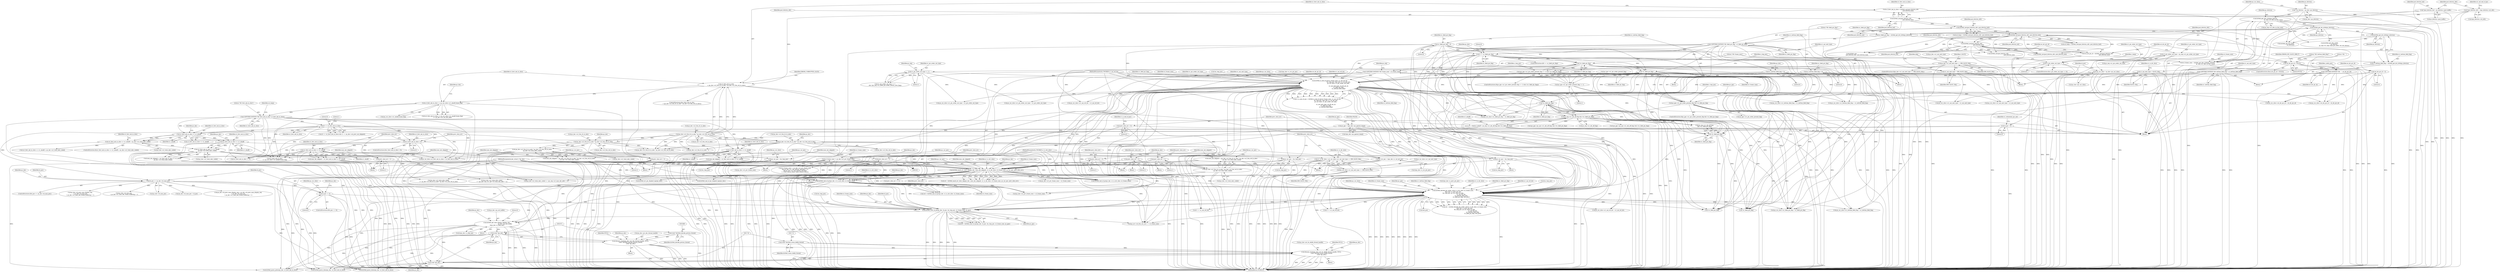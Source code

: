 digraph "0_Android_8b5fd8f24eba5dd19ab2f80ea11a9125aa882ae2@pointer" {
"1001707" [label="(Call,ithread_create(ps_dec->pv_bs_deblk_thread_handle, NULL,\n (void *)ih264d_recon_deblk_thread,\n (void *)ps_dec))"];
"1001663" [label="(Call,ithread_create(ps_dec->pv_dec_thread_handle, NULL,\n (void *)ih264d_decode_picture_thread,\n (void *)ps_dec))"];
"1001668" [label="(Call,(void *)ih264d_decode_picture_thread)"];
"1001671" [label="(Call,(void *)ps_dec)"];
"1001616" [label="(Call,ih264d_get_next_display_field(ps_dec,\n                                          ps_dec->ps_out_buffer,\n &(ps_dec->s_disp_op)))"];
"1001252" [label="(Call,ih264d_end_of_pic(ps_dec, u1_is_idr_slice, u2_frame_num))"];
"1001047" [label="(Call,ih264d_mark_err_slice_skip(ps_dec, num_mb_skipped, u1_is_idr_slice, u2_frame_num, ps_cur_poc, prev_slice_err))"];
"1000165" [label="(MethodParameterIn,dec_struct_t *ps_dec)"];
"1000905" [label="(Call,num_mb_skipped = u2_first_mb_in_slice << u1_mbaff)"];
"1000907" [label="(Call,u2_first_mb_in_slice << u1_mbaff)"];
"1000898" [label="(Call,u2_first_mb_in_slice > 0)"];
"1000373" [label="(Call,0 == u2_first_mb_in_slice)"];
"1000272" [label="(Call,COPYTHECONTEXT(\"SH: first_mb_in_slice\",u2_first_mb_in_slice))"];
"1000256" [label="(Call,u2_first_mb_in_slice << ps_cur_slice->u1_mbaff_frame_flag)"];
"1000241" [label="(Call,u2_first_mb_in_slice\n > (ps_dec->u2_frm_ht_in_mbs * ps_dec->u2_frm_wd_in_mbs))"];
"1000235" [label="(Call,u2_first_mb_in_slice = ih264d_uev(pu4_bitstrm_ofst,\n                                     pu4_bitstrm_buf))"];
"1000237" [label="(Call,ih264d_uev(pu4_bitstrm_ofst,\n                                     pu4_bitstrm_buf))"];
"1000209" [label="(Call,*pu4_bitstrm_ofst = &ps_bitstrm->u4_ofst)"];
"1000203" [label="(Call,*pu4_bitstrm_buf = ps_bitstrm->pu4_buffer)"];
"1000243" [label="(Call,ps_dec->u2_frm_ht_in_mbs * ps_dec->u2_frm_wd_in_mbs)"];
"1000789" [label="(Call,u1_mbaff = ps_seq->u1_mb_aff_flag && (!u1_field_pic_flag))"];
"1000791" [label="(Call,ps_seq->u1_mb_aff_flag && (!u1_field_pic_flag))"];
"1000795" [label="(Call,!u1_field_pic_flag)"];
"1000692" [label="(Call,!u1_field_pic_flag)"];
"1000519" [label="(Call,u1_field_pic_flag = 0)"];
"1000632" [label="(Call,!u1_field_pic_flag)"];
"1000485" [label="(Call,COPYTHECONTEXT(\"SH: field_pic_flag\", u1_field_pic_flag))"];
"1000481" [label="(Call,u1_field_pic_flag = ih264d_get_bit_h264(ps_bitstrm))"];
"1000483" [label="(Call,ih264d_get_bit_h264(ps_bitstrm))"];
"1000467" [label="(Call,ih264d_get_bits_h264(ps_bitstrm,\n                                         ps_seq->u1_bits_in_frm_num))"];
"1000168" [label="(Call,* ps_bitstrm = ps_dec->ps_bitstrm)"];
"1000539" [label="(Call,0 == u1_field_pic_flag)"];
"1000744" [label="(Call,ih264d_is_end_of_pic(u2_frame_num, u1_nal_ref_idc,\n                                             &s_tmp_poc, &ps_dec->s_cur_pic_poc,\n                                            ps_cur_slice, u1_pic_order_cnt_type,\n\n                                             u1_nal_unit_type, u4_idr_pic_id,\n                                             u1_field_pic_flag,\n                                             u1_bottom_field_flag))"];
"1000472" [label="(Call,COPYTHECONTEXT(\"SH: frame_num\", u2_frame_num))"];
"1000465" [label="(Call,u2_frame_num = ih264d_get_bits_h264(ps_bitstrm,\n                                         ps_seq->u1_bits_in_frm_num))"];
"1000164" [label="(MethodParameterIn,UWORD8 u1_nal_ref_idc)"];
"1000176" [label="(Call,*ps_cur_slice = ps_dec->ps_cur_slice)"];
"1000663" [label="(Call,u1_pic_order_cnt_type == 1)"];
"1000592" [label="(Call,u1_pic_order_cnt_type == 0)"];
"1000586" [label="(Call,u1_pic_order_cnt_type = ps_seq->u1_pic_order_cnt_type)"];
"1000532" [label="(Call,u1_nal_unit_type = SLICE_NAL)"];
"1000550" [label="(Call,u1_nal_unit_type = IDR_SLICE_NAL)"];
"1000330" [label="(Call,ps_dec->u1_nal_unit_type == IDR_SLICE_NAL)"];
"1000564" [label="(Call,COPYTHECONTEXT(\"SH:  \", u4_idr_pic_id))"];
"1000559" [label="(Call,u4_idr_pic_id > 65535)"];
"1000553" [label="(Call,u4_idr_pic_id = ih264d_uev(pu4_bitstrm_ofst,\n                                   pu4_bitstrm_buf))"];
"1000555" [label="(Call,ih264d_uev(pu4_bitstrm_ofst,\n                                   pu4_bitstrm_buf))"];
"1000418" [label="(Call,ih264d_uev(pu4_bitstrm_ofst, pu4_bitstrm_buf))"];
"1000277" [label="(Call,ih264d_uev(pu4_bitstrm_ofst, pu4_bitstrm_buf))"];
"1000196" [label="(Call,u4_idr_pic_id = 0)"];
"1000488" [label="(Call,u1_bottom_field_flag = 0)"];
"1000505" [label="(Call,COPYTHECONTEXT(\"SH: bottom_field_flag\", u1_bottom_field_flag))"];
"1000501" [label="(Call,u1_bottom_field_flag = ih264d_get_bit_h264(ps_bitstrm))"];
"1000503" [label="(Call,ih264d_get_bit_h264(ps_bitstrm))"];
"1000522" [label="(Call,u1_bottom_field_flag = 0)"];
"1000626" [label="(Call,(ps_pps->u1_pic_order_present_flag == 1) && (!u1_field_pic_flag))"];
"1000627" [label="(Call,ps_pps->u1_pic_order_present_flag == 1)"];
"1000688" [label="(Call,ps_pps->u1_pic_order_present_flag && !u1_field_pic_flag)"];
"1000986" [label="(Call,num_mb_skipped = (ps_dec->u2_frm_ht_in_mbs * ps_dec->u2_frm_wd_in_mbs)\n - ps_dec->u2_total_mbs_coded)"];
"1000988" [label="(Call,(ps_dec->u2_frm_ht_in_mbs * ps_dec->u2_frm_wd_in_mbs)\n - ps_dec->u2_total_mbs_coded)"];
"1000989" [label="(Call,ps_dec->u2_frm_ht_in_mbs * ps_dec->u2_frm_wd_in_mbs)"];
"1000976" [label="(Call,num_mb_skipped = u2_first_mb_in_slice << u1_mbaff)"];
"1000978" [label="(Call,u2_first_mb_in_slice << u1_mbaff)"];
"1000863" [label="(Call,num_mb_skipped = (ps_dec->u2_frm_ht_in_mbs * ps_dec->u2_frm_wd_in_mbs)\n - ps_dec->u2_total_mbs_coded)"];
"1000865" [label="(Call,(ps_dec->u2_frm_ht_in_mbs * ps_dec->u2_frm_wd_in_mbs)\n - ps_dec->u2_total_mbs_coded)"];
"1000866" [label="(Call,ps_dec->u2_frm_ht_in_mbs * ps_dec->u2_frm_wd_in_mbs)"];
"1001017" [label="(Call,num_mb_skipped = (u2_first_mb_in_slice << u1_mbaff)\n - ps_dec->u2_total_mbs_coded)"];
"1001019" [label="(Call,(u2_first_mb_in_slice << u1_mbaff)\n - ps_dec->u2_total_mbs_coded)"];
"1001020" [label="(Call,u2_first_mb_in_slice << u1_mbaff)"];
"1001007" [label="(Call,u2_first_mb_in_slice << u1_mbaff)"];
"1001006" [label="(Call,(u2_first_mb_in_slice << u1_mbaff) > ps_dec->u2_total_mbs_coded)"];
"1000882" [label="(Call,u1_is_idr_slice = ps_cur_slice->u1_nal_unit_type == IDR_SLICE_NAL)"];
"1000884" [label="(Call,ps_cur_slice->u1_nal_unit_type == IDR_SLICE_NAL)"];
"1000163" [label="(MethodParameterIn,UWORD8 u1_is_idr_slice)"];
"1000809" [label="(Call,u2_frame_num != ps_dec->u2_prv_frame_num)"];
"1001026" [label="(Call,ps_cur_poc = &s_tmp_poc)"];
"1000910" [label="(Call,ps_cur_poc = &s_tmp_poc)"];
"1000876" [label="(Call,ps_cur_poc = &ps_dec->s_cur_pic_poc)"];
"1000999" [label="(Call,ps_cur_poc = &s_tmp_poc)"];
"1000983" [label="(Call,prev_slice_err = 2)"];
"1000843" [label="(Call,prev_slice_err = 2)"];
"1001014" [label="(Call,prev_slice_err = 2)"];
"1000973" [label="(Call,prev_slice_err = 1)"];
"1000797" [label="(Call,prev_slice_err = 0)"];
"1000838" [label="(Call,prev_slice_err = 1)"];
"1000902" [label="(Call,prev_slice_err = 1)"];
"1001597" [label="(Call,ih264d_start_of_pic(ps_dec, i4_poc, &s_tmp_poc, u2_frame_num, ps_pps))"];
"1000184" [label="(Call,i4_poc = 0)"];
"1001407" [label="(Call,i4_poc == 0)"];
"1001396" [label="(Call,i4_poc >= ps_dec->i4_max_poc)"];
"1001373" [label="(Call,ih264d_decode_pic_order_cnt(u1_is_idr_slice, u2_frame_num,\n &ps_dec->s_prev_pic_poc,\n &s_tmp_poc, ps_cur_slice, ps_pps,\n                                          u1_nal_ref_idc,\n                                          u1_bottom_field_flag,\n                                          u1_field_pic_flag, &i4_poc))"];
"1000430" [label="(Call,ps_pps = &ps_dec->ps_pps[u4_temp])"];
"1000964" [label="(Call,!u1_field_pic_flag)"];
"1001712" [label="(Call,(void *)ih264d_recon_deblk_thread)"];
"1001715" [label="(Call,(void *)ps_dec)"];
"1000919" [label="(Call,ps_cur_slice->u1_field_pic_flag = u1_field_pic_flag)"];
"1000977" [label="(Identifier,num_mb_skipped)"];
"1001047" [label="(Call,ih264d_mark_err_slice_skip(ps_dec, num_mb_skipped, u1_is_idr_slice, u2_frame_num, ps_cur_poc, prev_slice_err))"];
"1000990" [label="(Call,ps_dec->u2_frm_ht_in_mbs)"];
"1001006" [label="(Call,(u2_first_mb_in_slice << u1_mbaff) > ps_dec->u2_total_mbs_coded)"];
"1000258" [label="(Call,ps_cur_slice->u1_mbaff_frame_flag)"];
"1000257" [label="(Identifier,u2_first_mb_in_slice)"];
"1000373" [label="(Call,0 == u2_first_mb_in_slice)"];
"1000487" [label="(Identifier,u1_field_pic_flag)"];
"1001714" [label="(Identifier,ih264d_recon_deblk_thread)"];
"1001380" [label="(Call,&s_tmp_poc)"];
"1000210" [label="(Identifier,pu4_bitstrm_ofst)"];
"1002405" [label="(Call,ih264d_parse_islice(ps_dec, u2_first_mb_in_slice))"];
"1001436" [label="(Identifier,ps_cur_slice)"];
"1000905" [label="(Call,num_mb_skipped = u2_first_mb_in_slice << u1_mbaff)"];
"1000753" [label="(Identifier,ps_cur_slice)"];
"1000867" [label="(Call,ps_dec->u2_frm_ht_in_mbs)"];
"1000982" [label="(Block,)"];
"1000533" [label="(Identifier,u1_nal_unit_type)"];
"1001483" [label="(Call,ps_cur_slice->u1_nal_unit_type = u1_nal_unit_type)"];
"1000873" [label="(Call,ps_dec->u2_total_mbs_coded)"];
"1000985" [label="(Literal,2)"];
"1000484" [label="(Identifier,ps_bitstrm)"];
"1000431" [label="(Identifier,ps_pps)"];
"1001024" [label="(Identifier,ps_dec)"];
"1001670" [label="(Identifier,ih264d_decode_picture_thread)"];
"1000331" [label="(Call,ps_dec->u1_nal_unit_type)"];
"1000483" [label="(Call,ih264d_get_bit_h264(ps_bitstrm))"];
"1000432" [label="(Call,&ps_dec->ps_pps[u4_temp])"];
"1000169" [label="(Identifier,ps_bitstrm)"];
"1000488" [label="(Call,u1_bottom_field_flag = 0)"];
"1000375" [label="(Identifier,u2_first_mb_in_slice)"];
"1001396" [label="(Call,i4_poc >= ps_dec->i4_max_poc)"];
"1000272" [label="(Call,COPYTHECONTEXT(\"SH: first_mb_in_slice\",u2_first_mb_in_slice))"];
"1001823" [label="(Call,0 == u1_nal_ref_idc)"];
"1000226" [label="(Identifier,u4_call_end_of_pic)"];
"1001018" [label="(Identifier,num_mb_skipped)"];
"1000910" [label="(Call,ps_cur_poc = &s_tmp_poc)"];
"1001662" [label="(Block,)"];
"1000521" [label="(Literal,0)"];
"1000789" [label="(Call,u1_mbaff = ps_seq->u1_mb_aff_flag && (!u1_field_pic_flag))"];
"1000279" [label="(Identifier,pu4_bitstrm_buf)"];
"1001028" [label="(Call,&s_tmp_poc)"];
"1000482" [label="(Identifier,u1_field_pic_flag)"];
"1000901" [label="(Block,)"];
"1000973" [label="(Call,prev_slice_err = 1)"];
"1000870" [label="(Call,ps_dec->u2_frm_wd_in_mbs)"];
"1000330" [label="(Call,ps_dec->u1_nal_unit_type == IDR_SLICE_NAL)"];
"1000586" [label="(Call,u1_pic_order_cnt_type = ps_seq->u1_pic_order_cnt_type)"];
"1000749" [label="(Call,&ps_dec->s_cur_pic_poc)"];
"1000545" [label="(Identifier,ps_dec)"];
"1001664" [label="(Call,ps_dec->pv_dec_thread_handle)"];
"1000553" [label="(Call,u4_idr_pic_id = ih264d_uev(pu4_bitstrm_ofst,\n                                   pu4_bitstrm_buf))"];
"1001419" [label="(Call,ps_dec->i4_max_poc\n + ps_dec->u1_max_dec_frame_buffering + 1)"];
"1000204" [label="(Identifier,pu4_bitstrm_buf)"];
"1001009" [label="(Identifier,u1_mbaff)"];
"1001234" [label="(Call,ih264d_end_of_pic(ps_dec, u1_is_idr_slice, u2_frame_num))"];
"1001382" [label="(Identifier,ps_cur_slice)"];
"1001026" [label="(Call,ps_cur_poc = &s_tmp_poc)"];
"1001570" [label="(Call,(ps_pps->ps_sps->u1_mb_aff_flag) && (!u1_field_pic_flag))"];
"1000692" [label="(Call,!u1_field_pic_flag)"];
"1001048" [label="(Identifier,ps_dec)"];
"1000420" [label="(Identifier,pu4_bitstrm_buf)"];
"1000997" [label="(Identifier,ps_dec)"];
"1000662" [label="(Call,u1_pic_order_cnt_type == 1\n && (!ps_seq->u1_delta_pic_order_always_zero_flag))"];
"1000262" [label="(Identifier,ps_dec)"];
"1001627" [label="(Literal,0)"];
"1000756" [label="(Identifier,u4_idr_pic_id)"];
"1000519" [label="(Call,u1_field_pic_flag = 0)"];
"1001401" [label="(Call,ps_dec->i4_max_poc = i4_poc)"];
"1001708" [label="(Call,ps_dec->pv_bs_deblk_thread_handle)"];
"1000166" [label="(Block,)"];
"1000198" [label="(Literal,0)"];
"1000842" [label="(Block,)"];
"1000960" [label="(Call,ps_seq->u1_mb_aff_flag\n && (!u1_field_pic_flag))"];
"1000798" [label="(Identifier,prev_slice_err)"];
"1001034" [label="(Identifier,u2_first_mb_in_slice)"];
"1001032" [label="(Call,(u2_first_mb_in_slice << u1_mbaff) < ps_dec->u2_total_mbs_coded)"];
"1000504" [label="(Identifier,ps_bitstrm)"];
"1000418" [label="(Call,ih264d_uev(pu4_bitstrm_ofst, pu4_bitstrm_buf))"];
"1001711" [label="(Identifier,NULL)"];
"1000419" [label="(Identifier,pu4_bitstrm_ofst)"];
"1000237" [label="(Call,ih264d_uev(pu4_bitstrm_ofst,\n                                     pu4_bitstrm_buf))"];
"1001088" [label="(Call,prev_slice_err == 2)"];
"1000951" [label="(Call,ps_cur_slice->u1_pic_order_cnt_type = u1_pic_order_cnt_type)"];
"1000472" [label="(Call,COPYTHECONTEXT(\"SH: frame_num\", u2_frame_num))"];
"1000986" [label="(Call,num_mb_skipped = (ps_dec->u2_frm_ht_in_mbs * ps_dec->u2_frm_wd_in_mbs)\n - ps_dec->u2_total_mbs_coded)"];
"1000235" [label="(Call,u2_first_mb_in_slice = ih264d_uev(pu4_bitstrm_ofst,\n                                     pu4_bitstrm_buf))"];
"1000790" [label="(Identifier,u1_mbaff)"];
"1000979" [label="(Identifier,u2_first_mb_in_slice)"];
"1000625" [label="(ControlStructure,if((ps_pps->u1_pic_order_present_flag == 1) && (!u1_field_pic_flag)))"];
"1000746" [label="(Identifier,u1_nal_ref_idc)"];
"1000469" [label="(Call,ps_seq->u1_bits_in_frm_num)"];
"1000440" [label="(Identifier,FALSE)"];
"1000566" [label="(Identifier,u4_idr_pic_id)"];
"1000668" [label="(Identifier,ps_seq)"];
"1000534" [label="(Identifier,SLICE_NAL)"];
"1000687" [label="(ControlStructure,if(ps_pps->u1_pic_order_present_flag && !u1_field_pic_flag))"];
"1000594" [label="(Literal,0)"];
"1000564" [label="(Call,COPYTHECONTEXT(\"SH:  \", u4_idr_pic_id))"];
"1002568" [label="(MethodReturn,WORD32)"];
"1000467" [label="(Call,ih264d_get_bits_h264(ps_bitstrm,\n                                         ps_seq->u1_bits_in_frm_num))"];
"1000273" [label="(Literal,\"SH: first_mb_in_slice\")"];
"1000877" [label="(Identifier,ps_cur_poc)"];
"1001411" [label="(Call,ps_dec->i4_prev_max_display_seq = ps_dec->i4_prev_max_display_seq\n + ps_dec->i4_max_poc\n + ps_dec->u1_max_dec_frame_buffering + 1)"];
"1001373" [label="(Call,ih264d_decode_pic_order_cnt(u1_is_idr_slice, u2_frame_num,\n &ps_dec->s_prev_pic_poc,\n &s_tmp_poc, ps_cur_slice, ps_pps,\n                                          u1_nal_ref_idc,\n                                          u1_bottom_field_flag,\n                                          u1_field_pic_flag, &i4_poc))"];
"1001597" [label="(Call,ih264d_start_of_pic(ps_dec, i4_poc, &s_tmp_poc, u2_frame_num, ps_pps))"];
"1000468" [label="(Identifier,ps_bitstrm)"];
"1000240" [label="(ControlStructure,if(u2_first_mb_in_slice\n > (ps_dec->u2_frm_ht_in_mbs * ps_dec->u2_frm_wd_in_mbs)))"];
"1000592" [label="(Call,u1_pic_order_cnt_type == 0)"];
"1000904" [label="(Literal,1)"];
"1000275" [label="(Call,u4_temp = ih264d_uev(pu4_bitstrm_ofst, pu4_bitstrm_buf))"];
"1000587" [label="(Identifier,u1_pic_order_cnt_type)"];
"1001019" [label="(Call,(u2_first_mb_in_slice << u1_mbaff)\n - ps_dec->u2_total_mbs_coded)"];
"1000976" [label="(Call,num_mb_skipped = u2_first_mb_in_slice << u1_mbaff)"];
"1000946" [label="(Call,ps_cur_slice->u1_nal_ref_idc = u1_nal_ref_idc)"];
"1001602" [label="(Identifier,u2_frame_num)"];
"1000537" [label="(Block,)"];
"1001375" [label="(Identifier,u2_frame_num)"];
"1001387" [label="(Call,&i4_poc)"];
"1001013" [label="(Block,)"];
"1000983" [label="(Call,prev_slice_err = 2)"];
"1000503" [label="(Call,ih264d_get_bit_h264(ps_bitstrm))"];
"1000758" [label="(Identifier,u1_bottom_field_flag)"];
"1001451" [label="(Call,ps_cur_slice->u4_idr_pic_id = u4_idr_pic_id)"];
"1001250" [label="(Call,ret = ih264d_end_of_pic(ps_dec, u1_is_idr_slice, u2_frame_num))"];
"1000597" [label="(Identifier,i_temp)"];
"1000177" [label="(Identifier,ps_cur_slice)"];
"1000911" [label="(Identifier,ps_cur_poc)"];
"1000256" [label="(Call,u2_first_mb_in_slice << ps_cur_slice->u1_mbaff_frame_flag)"];
"1000252" [label="(Identifier,ERROR_CORRUPTED_SLICE)"];
"1001265" [label="(Call,ps_dec->u2_prv_frame_num = u2_frame_num)"];
"1000205" [label="(Call,ps_bitstrm->pu4_buffer)"];
"1001529" [label="(Call,ih264d_get_bit_h264(\n                        ps_bitstrm))"];
"1000967" [label="(Block,)"];
"1000837" [label="(Block,)"];
"1000626" [label="(Call,(ps_pps->u1_pic_order_present_flag == 1) && (!u1_field_pic_flag))"];
"1000164" [label="(MethodParameterIn,UWORD8 u1_nal_ref_idc)"];
"1001011" [label="(Identifier,ps_dec)"];
"1000631" [label="(Literal,1)"];
"1000489" [label="(Identifier,u1_bottom_field_flag)"];
"1001051" [label="(Identifier,u2_frame_num)"];
"1001397" [label="(Identifier,i4_poc)"];
"1000558" [label="(ControlStructure,if(u4_idr_pic_id > 65535))"];
"1000802" [label="(Identifier,i1_is_end_of_poc)"];
"1000914" [label="(Call,ps_cur_slice->u4_idr_pic_id = u4_idr_pic_id)"];
"1000849" [label="(Identifier,ps_dec)"];
"1000845" [label="(Literal,2)"];
"1001958" [label="(Call,ps_dec->u2_frm_ht_in_mbs - 1)"];
"1001383" [label="(Identifier,ps_pps)"];
"1000485" [label="(Call,COPYTHECONTEXT(\"SH: field_pic_flag\", u1_field_pic_flag))"];
"1001385" [label="(Identifier,u1_bottom_field_flag)"];
"1000742" [label="(Call,i1_is_end_of_poc = ih264d_is_end_of_pic(u2_frame_num, u1_nal_ref_idc,\n                                             &s_tmp_poc, &ps_dec->s_cur_pic_poc,\n                                            ps_cur_slice, u1_pic_order_cnt_type,\n\n                                             u1_nal_unit_type, u4_idr_pic_id,\n                                             u1_field_pic_flag,\n                                             u1_bottom_field_flag))"];
"1000538" [label="(ControlStructure,if(0 == u1_field_pic_flag))"];
"1000902" [label="(Call,prev_slice_err = 1)"];
"1000744" [label="(Call,ih264d_is_end_of_pic(u2_frame_num, u1_nal_ref_idc,\n                                             &s_tmp_poc, &ps_dec->s_cur_pic_poc,\n                                            ps_cur_slice, u1_pic_order_cnt_type,\n\n                                             u1_nal_unit_type, u4_idr_pic_id,\n                                             u1_field_pic_flag,\n                                             u1_bottom_field_flag))"];
"1000532" [label="(Call,u1_nal_unit_type = SLICE_NAL)"];
"1001838" [label="(Call,0 == u1_nal_ref_idc)"];
"1001015" [label="(Identifier,prev_slice_err)"];
"1001663" [label="(Call,ithread_create(ps_dec->pv_dec_thread_handle, NULL,\n (void *)ih264d_decode_picture_thread,\n (void *)ps_dec))"];
"1000329" [label="(ControlStructure,if(ps_dec->u1_nal_unit_type == IDR_SLICE_NAL))"];
"1000993" [label="(Call,ps_dec->u2_frm_wd_in_mbs)"];
"1000757" [label="(Identifier,u1_field_pic_flag)"];
"1000507" [label="(Identifier,u1_bottom_field_flag)"];
"1000274" [label="(Identifier,u2_first_mb_in_slice)"];
"1000276" [label="(Identifier,u4_temp)"];
"1000745" [label="(Identifier,u2_frame_num)"];
"1000524" [label="(Literal,0)"];
"1001406" [label="(ControlStructure,if(i4_poc == 0))"];
"1000663" [label="(Call,u1_pic_order_cnt_type == 1)"];
"1001027" [label="(Identifier,ps_cur_poc)"];
"1001053" [label="(Identifier,prev_slice_err)"];
"1000569" [label="(Identifier,i_delta_poc)"];
"1000197" [label="(Identifier,u4_idr_pic_id)"];
"1000972" [label="(Block,)"];
"1000559" [label="(Call,u4_idr_pic_id > 65535)"];
"1000903" [label="(Identifier,prev_slice_err)"];
"1000552" [label="(Identifier,IDR_SLICE_NAL)"];
"1000900" [label="(Literal,0)"];
"1000627" [label="(Call,ps_pps->u1_pic_order_present_flag == 1)"];
"1000518" [label="(Block,)"];
"1000502" [label="(Identifier,u1_bottom_field_flag)"];
"1000754" [label="(Identifier,u1_pic_order_cnt_type)"];
"1000561" [label="(Literal,65535)"];
"1001023" [label="(Call,ps_dec->u2_total_mbs_coded)"];
"1000556" [label="(Identifier,pu4_bitstrm_ofst)"];
"1000506" [label="(Literal,\"SH: bottom_field_flag\")"];
"1000377" [label="(Literal,1)"];
"1001707" [label="(Call,ithread_create(ps_dec->pv_bs_deblk_thread_handle, NULL,\n (void *)ih264d_recon_deblk_thread,\n (void *)ps_dec))"];
"1001043" [label="(Identifier,prev_slice_err)"];
"1001000" [label="(Identifier,ps_cur_poc)"];
"1000430" [label="(Call,ps_pps = &ps_dec->ps_pps[u4_temp])"];
"1000550" [label="(Call,u1_nal_unit_type = IDR_SLICE_NAL)"];
"1000978" [label="(Call,u2_first_mb_in_slice << u1_mbaff)"];
"1001409" [label="(Literal,0)"];
"1000185" [label="(Identifier,i4_poc)"];
"1001553" [label="(Call,(ps_pps->ps_sps->u1_mb_aff_flag) && (!u1_field_pic_flag))"];
"1000899" [label="(Identifier,u2_first_mb_in_slice)"];
"1001598" [label="(Identifier,ps_dec)"];
"1002474" [label="(Call,ih264d_parse_bslice(ps_dec, u2_first_mb_in_slice))"];
"1000242" [label="(Identifier,u2_first_mb_in_slice)"];
"1000796" [label="(Identifier,u1_field_pic_flag)"];
"1000486" [label="(Literal,\"SH: field_pic_flag\")"];
"1000243" [label="(Call,ps_dec->u2_frm_ht_in_mbs * ps_dec->u2_frm_wd_in_mbs)"];
"1001616" [label="(Call,ih264d_get_next_display_field(ps_dec,\n                                          ps_dec->ps_out_buffer,\n &(ps_dec->s_disp_op)))"];
"1000866" [label="(Call,ps_dec->u2_frm_ht_in_mbs * ps_dec->u2_frm_wd_in_mbs)"];
"1000186" [label="(Literal,0)"];
"1000827" [label="(Block,)"];
"1001408" [label="(Identifier,i4_poc)"];
"1000965" [label="(Identifier,u1_field_pic_flag)"];
"1000505" [label="(Call,COPYTHECONTEXT(\"SH: bottom_field_flag\", u1_bottom_field_flag))"];
"1001673" [label="(Identifier,ps_dec)"];
"1001252" [label="(Call,ih264d_end_of_pic(ps_dec, u1_is_idr_slice, u2_frame_num))"];
"1001498" [label="(Call,ps_cur_slice->u1_pic_order_cnt_type = u1_pic_order_cnt_type)"];
"1000817" [label="(Identifier,ps_dec)"];
"1000688" [label="(Call,ps_pps->u1_pic_order_present_flag && !u1_field_pic_flag)"];
"1000747" [label="(Call,&s_tmp_poc)"];
"1000591" [label="(ControlStructure,if(u1_pic_order_cnt_type == 0))"];
"1001376" [label="(Call,&ps_dec->s_prev_pic_poc)"];
"1000664" [label="(Identifier,u1_pic_order_cnt_type)"];
"1001787" [label="(Call,ps_err->u4_frm_sei_sync == u2_frame_num)"];
"1001667" [label="(Identifier,NULL)"];
"1000843" [label="(Call,prev_slice_err = 2)"];
"1000541" [label="(Identifier,u1_field_pic_flag)"];
"1000241" [label="(Call,u2_first_mb_in_slice\n > (ps_dec->u2_frm_ht_in_mbs * ps_dec->u2_frm_wd_in_mbs))"];
"1000209" [label="(Call,*pu4_bitstrm_ofst = &ps_bitstrm->u4_ofst)"];
"1000924" [label="(Call,ps_cur_slice->u1_bottom_field_flag = u1_bottom_field_flag)"];
"1001615" [label="(Block,)"];
"1000791" [label="(Call,ps_seq->u1_mb_aff_flag && (!u1_field_pic_flag))"];
"1001224" [label="(Call,ih264d_end_of_pic_dispbuf_mgr(ps_dec))"];
"1000897" [label="(ControlStructure,if(u2_first_mb_in_slice > 0))"];
"1000593" [label="(Identifier,u1_pic_order_cnt_type)"];
"1000799" [label="(Literal,0)"];
"1001021" [label="(Identifier,u2_first_mb_in_slice)"];
"1001559" [label="(Call,!u1_field_pic_flag)"];
"1001407" [label="(Call,i4_poc == 0)"];
"1001052" [label="(Identifier,ps_cur_poc)"];
"1001049" [label="(Identifier,num_mb_skipped)"];
"1000964" [label="(Call,!u1_field_pic_flag)"];
"1000588" [label="(Call,ps_seq->u1_pic_order_cnt_type)"];
"1001374" [label="(Identifier,u1_is_idr_slice)"];
"1001671" [label="(Call,(void *)ps_dec)"];
"1000192" [label="(Identifier,u1_redundant_pic_cnt)"];
"1001720" [label="(Identifier,ps_dec)"];
"1001717" [label="(Identifier,ps_dec)"];
"1000490" [label="(Literal,0)"];
"1000936" [label="(Call,ps_cur_slice->u1_nal_unit_type = u1_nal_unit_type)"];
"1001493" [label="(Call,ps_cur_slice->u1_nal_ref_idc = u1_nal_ref_idc)"];
"1001100" [label="(Call,ps_dec->u2_total_mbs_coded\n >= ps_dec->u2_frm_ht_in_mbs * ps_dec->u2_frm_wd_in_mbs)"];
"1001007" [label="(Call,u2_first_mb_in_slice << u1_mbaff)"];
"1000540" [label="(Literal,0)"];
"1000810" [label="(Identifier,u2_frame_num)"];
"1000372" [label="(Call,(0 == u2_first_mb_in_slice) && (1 == ps_dec->u4_prev_nal_skipped))"];
"1001712" [label="(Call,(void *)ih264d_recon_deblk_thread)"];
"1001668" [label="(Call,(void *)ih264d_decode_picture_thread)"];
"1001050" [label="(Identifier,u1_is_idr_slice)"];
"1001045" [label="(Call,ret = ih264d_mark_err_slice_skip(ps_dec, num_mb_skipped, u1_is_idr_slice, u2_frame_num, ps_cur_poc, prev_slice_err))"];
"1001253" [label="(Identifier,ps_dec)"];
"1001254" [label="(Identifier,u1_is_idr_slice)"];
"1000792" [label="(Call,ps_seq->u1_mb_aff_flag)"];
"1000795" [label="(Call,!u1_field_pic_flag)"];
"1000888" [label="(Identifier,IDR_SLICE_NAL)"];
"1000975" [label="(Literal,1)"];
"1000539" [label="(Call,0 == u1_field_pic_flag)"];
"1000560" [label="(Identifier,u4_idr_pic_id)"];
"1000999" [label="(Call,ps_cur_poc = &s_tmp_poc)"];
"1001617" [label="(Identifier,ps_dec)"];
"1000864" [label="(Identifier,num_mb_skipped)"];
"1000563" [label="(Identifier,ERROR_INV_SLICE_HDR_T)"];
"1000713" [label="(Identifier,ps_pps)"];
"1000689" [label="(Call,ps_pps->u1_pic_order_present_flag)"];
"1000908" [label="(Identifier,u2_first_mb_in_slice)"];
"1000865" [label="(Call,(ps_dec->u2_frm_ht_in_mbs * ps_dec->u2_frm_wd_in_mbs)\n - ps_dec->u2_total_mbs_coded)"];
"1000912" [label="(Call,&s_tmp_poc)"];
"1000916" [label="(Identifier,ps_cur_slice)"];
"1000481" [label="(Call,u1_field_pic_flag = ih264d_get_bit_h264(ps_bitstrm))"];
"1000989" [label="(Call,ps_dec->u2_frm_ht_in_mbs * ps_dec->u2_frm_wd_in_mbs)"];
"1000278" [label="(Identifier,pu4_bitstrm_ofst)"];
"1001603" [label="(Identifier,ps_pps)"];
"1000374" [label="(Literal,0)"];
"1000693" [label="(Identifier,u1_field_pic_flag)"];
"1001676" [label="(Identifier,ps_dec)"];
"1000416" [label="(Call,u4_temp = ih264d_uev(pu4_bitstrm_ofst, pu4_bitstrm_buf))"];
"1000565" [label="(Literal,\"SH:  \")"];
"1000698" [label="(Identifier,s_tmp_poc)"];
"1000884" [label="(Call,ps_cur_slice->u1_nal_unit_type == IDR_SLICE_NAL)"];
"1001005" [label="(ControlStructure,if((u2_first_mb_in_slice << u1_mbaff) > ps_dec->u2_total_mbs_coded))"];
"1001001" [label="(Call,&s_tmp_poc)"];
"1000203" [label="(Call,*pu4_bitstrm_buf = ps_bitstrm->pu4_buffer)"];
"1000501" [label="(Call,u1_bottom_field_flag = ih264d_get_bit_h264(ps_bitstrm))"];
"1000632" [label="(Call,!u1_field_pic_flag)"];
"1000878" [label="(Call,&ps_dec->s_cur_pic_poc)"];
"1000255" [label="(Call,(u2_first_mb_in_slice << ps_cur_slice->u1_mbaff_frame_flag)\n <= ps_dec->u2_cur_mb_addr)"];
"1001599" [label="(Identifier,i4_poc)"];
"1001016" [label="(Literal,2)"];
"1000493" [label="(Block,)"];
"1000808" [label="(Call,u2_frame_num != ps_dec->u2_prv_frame_num\n && ps_dec->u1_top_bottom_decoded != 0\n && ps_dec->u1_top_bottom_decoded\n != (TOP_FIELD_ONLY | BOT_FIELD_ONLY))"];
"1001576" [label="(Call,!u1_field_pic_flag)"];
"1000598" [label="(Call,ih264d_get_bits_h264(\n                        ps_bitstrm,\n                        ps_seq->u1_log2_max_pic_order_cnt_lsb_minus))"];
"1001010" [label="(Call,ps_dec->u2_total_mbs_coded)"];
"1000555" [label="(Call,ih264d_uev(pu4_bitstrm_ofst,\n                                   pu4_bitstrm_buf))"];
"1001715" [label="(Call,(void *)ps_dec)"];
"1000522" [label="(Call,u1_bottom_field_flag = 0)"];
"1001413" [label="(Identifier,ps_dec)"];
"1000277" [label="(Call,ih264d_uev(pu4_bitstrm_ofst, pu4_bitstrm_buf))"];
"1000839" [label="(Identifier,prev_slice_err)"];
"1001371" [label="(Call,ret = ih264d_decode_pic_order_cnt(u1_is_idr_slice, u2_frame_num,\n &ps_dec->s_prev_pic_poc,\n &s_tmp_poc, ps_cur_slice, ps_pps,\n                                          u1_nal_ref_idc,\n                                          u1_bottom_field_flag,\n                                          u1_field_pic_flag, &i4_poc))"];
"1000909" [label="(Identifier,u1_mbaff)"];
"1001595" [label="(Call,ret = ih264d_start_of_pic(ps_dec, i4_poc, &s_tmp_poc, u2_frame_num, ps_pps))"];
"1000211" [label="(Call,&ps_bitstrm->u4_ofst)"];
"1000178" [label="(Call,ps_dec->ps_cur_slice)"];
"1000176" [label="(Call,*ps_cur_slice = ps_dec->ps_cur_slice)"];
"1000170" [label="(Call,ps_dec->ps_bitstrm)"];
"1000639" [label="(Call,ih264d_sev(\n                            pu4_bitstrm_ofst, pu4_bitstrm_buf))"];
"1000906" [label="(Identifier,num_mb_skipped)"];
"1000236" [label="(Identifier,u2_first_mb_in_slice)"];
"1000811" [label="(Call,ps_dec->u2_prv_frame_num)"];
"1001014" [label="(Call,prev_slice_err = 2)"];
"1000755" [label="(Identifier,u1_nal_unit_type)"];
"1000637" [label="(Identifier,s_tmp_poc)"];
"1000247" [label="(Call,ps_dec->u2_frm_wd_in_mbs)"];
"1000473" [label="(Literal,\"SH: frame_num\")"];
"1000334" [label="(Identifier,IDR_SLICE_NAL)"];
"1002526" [label="(Call,ps_dec->u2_total_mbs_coded >= (ps_seq->u2_max_mb_addr + 1))"];
"1002440" [label="(Call,ih264d_parse_pslice(ps_dec, u2_first_mb_in_slice))"];
"1001020" [label="(Call,u2_first_mb_in_slice << u1_mbaff)"];
"1001618" [label="(Call,ps_dec->ps_out_buffer)"];
"1000527" [label="(Identifier,ps_dec)"];
"1000883" [label="(Identifier,u1_is_idr_slice)"];
"1000520" [label="(Identifier,u1_field_pic_flag)"];
"1001022" [label="(Identifier,u1_mbaff)"];
"1001701" [label="(Block,)"];
"1000650" [label="(Identifier,s_tmp_poc)"];
"1001398" [label="(Call,ps_dec->i4_max_poc)"];
"1000492" [label="(Identifier,u1_field_pic_flag)"];
"1001008" [label="(Identifier,u2_first_mb_in_slice)"];
"1000876" [label="(Call,ps_cur_poc = &ps_dec->s_cur_pic_poc)"];
"1001386" [label="(Identifier,u1_field_pic_flag)"];
"1000557" [label="(Identifier,pu4_bitstrm_buf)"];
"1000168" [label="(Call,* ps_bitstrm = ps_dec->ps_bitstrm)"];
"1001384" [label="(Identifier,u1_nal_ref_idc)"];
"1000244" [label="(Call,ps_dec->u2_frm_ht_in_mbs)"];
"1000863" [label="(Call,num_mb_skipped = (ps_dec->u2_frm_ht_in_mbs * ps_dec->u2_frm_wd_in_mbs)\n - ps_dec->u2_total_mbs_coded)"];
"1001403" [label="(Identifier,ps_dec)"];
"1000797" [label="(Call,prev_slice_err = 0)"];
"1001461" [label="(Call,ps_cur_slice->u1_field_pic_flag = u1_field_pic_flag)"];
"1001591" [label="(Call,u2_first_mb_in_slice == 0)"];
"1000523" [label="(Identifier,u1_bottom_field_flag)"];
"1000677" [label="(Call,ih264d_sev(pu4_bitstrm_ofst,\n                                                         pu4_bitstrm_buf))"];
"1000987" [label="(Identifier,num_mb_skipped)"];
"1000348" [label="(Identifier,I_SLICE)"];
"1000874" [label="(Identifier,ps_dec)"];
"1001033" [label="(Call,u2_first_mb_in_slice << u1_mbaff)"];
"1001189" [label="(Call,ps_dec->u2_total_mbs_coded\n == (ps_dec->ps_cur_sps->u2_max_mb_addr + 1))"];
"1001104" [label="(Call,ps_dec->u2_frm_ht_in_mbs * ps_dec->u2_frm_wd_in_mbs)"];
"1000840" [label="(Literal,1)"];
"1001395" [label="(ControlStructure,if(i4_poc >= ps_dec->i4_max_poc))"];
"1000480" [label="(Block,)"];
"1000474" [label="(Identifier,u2_frame_num)"];
"1000337" [label="(Identifier,skip)"];
"1000536" [label="(Identifier,u1_is_idr_slice)"];
"1000465" [label="(Call,u2_frame_num = ih264d_get_bits_h264(ps_bitstrm,\n                                         ps_seq->u1_bits_in_frm_num))"];
"1000984" [label="(Identifier,prev_slice_err)"];
"1001600" [label="(Call,&s_tmp_poc)"];
"1001075" [label="(Call,ps_dec->u2_prv_frame_num = u2_frame_num)"];
"1000996" [label="(Call,ps_dec->u2_total_mbs_coded)"];
"1000554" [label="(Identifier,u4_idr_pic_id)"];
"1000885" [label="(Call,ps_cur_slice->u1_nal_unit_type)"];
"1000988" [label="(Call,(ps_dec->u2_frm_ht_in_mbs * ps_dec->u2_frm_wd_in_mbs)\n - ps_dec->u2_total_mbs_coded)"];
"1000809" [label="(Call,u2_frame_num != ps_dec->u2_prv_frame_num)"];
"1001128" [label="(Call,ih264d_err_pic_dispbuf_mgr(ps_dec))"];
"1000665" [label="(Literal,1)"];
"1000974" [label="(Identifier,prev_slice_err)"];
"1000838" [label="(Call,prev_slice_err = 1)"];
"1001456" [label="(Call,ps_cur_slice->u2_first_mb_in_slice = u2_first_mb_in_slice)"];
"1000196" [label="(Call,u4_idr_pic_id = 0)"];
"1001017" [label="(Call,num_mb_skipped = (u2_first_mb_in_slice << u1_mbaff)\n - ps_dec->u2_total_mbs_coded)"];
"1000633" [label="(Identifier,u1_field_pic_flag)"];
"1000718" [label="(Call,ih264d_uev(pu4_bitstrm_ofst, pu4_bitstrm_buf))"];
"1001255" [label="(Identifier,u2_frame_num)"];
"1000478" [label="(Identifier,ps_seq)"];
"1000628" [label="(Call,ps_pps->u1_pic_order_present_flag)"];
"1001466" [label="(Call,ps_cur_slice->u1_bottom_field_flag = u1_bottom_field_flag)"];
"1000165" [label="(MethodParameterIn,dec_struct_t *ps_dec)"];
"1000466" [label="(Identifier,u2_frame_num)"];
"1000184" [label="(Call,i4_poc = 0)"];
"1000898" [label="(Call,u2_first_mb_in_slice > 0)"];
"1000907" [label="(Call,u2_first_mb_in_slice << u1_mbaff)"];
"1000882" [label="(Call,u1_is_idr_slice = ps_cur_slice->u1_nal_unit_type == IDR_SLICE_NAL)"];
"1000163" [label="(MethodParameterIn,UWORD8 u1_is_idr_slice)"];
"1001884" [label="(Call,u2_first_mb_in_slice\n << ps_cur_slice->u1_mbaff_frame_flag)"];
"1001415" [label="(Call,ps_dec->i4_prev_max_display_seq\n + ps_dec->i4_max_poc\n + ps_dec->u1_max_dec_frame_buffering + 1)"];
"1000551" [label="(Identifier,u1_nal_unit_type)"];
"1000238" [label="(Identifier,pu4_bitstrm_ofst)"];
"1001621" [label="(Call,&(ps_dec->s_disp_op))"];
"1000844" [label="(Identifier,prev_slice_err)"];
"1000980" [label="(Identifier,u1_mbaff)"];
"1001070" [label="(Call,ps_cur_slice->u1_bottom_field_flag = u1_bottom_field_flag)"];
"1000239" [label="(Identifier,pu4_bitstrm_buf)"];
"1001707" -> "1001701"  [label="AST: "];
"1001707" -> "1001715"  [label="CFG: "];
"1001708" -> "1001707"  [label="AST: "];
"1001711" -> "1001707"  [label="AST: "];
"1001712" -> "1001707"  [label="AST: "];
"1001715" -> "1001707"  [label="AST: "];
"1001720" -> "1001707"  [label="CFG: "];
"1001707" -> "1002568"  [label="DDG: "];
"1001707" -> "1002568"  [label="DDG: "];
"1001707" -> "1002568"  [label="DDG: "];
"1001707" -> "1002568"  [label="DDG: "];
"1001707" -> "1002568"  [label="DDG: "];
"1001663" -> "1001707"  [label="DDG: "];
"1001712" -> "1001707"  [label="DDG: "];
"1001715" -> "1001707"  [label="DDG: "];
"1001663" -> "1001662"  [label="AST: "];
"1001663" -> "1001671"  [label="CFG: "];
"1001664" -> "1001663"  [label="AST: "];
"1001667" -> "1001663"  [label="AST: "];
"1001668" -> "1001663"  [label="AST: "];
"1001671" -> "1001663"  [label="AST: "];
"1001676" -> "1001663"  [label="CFG: "];
"1001663" -> "1002568"  [label="DDG: "];
"1001663" -> "1002568"  [label="DDG: "];
"1001663" -> "1002568"  [label="DDG: "];
"1001663" -> "1002568"  [label="DDG: "];
"1001663" -> "1002568"  [label="DDG: "];
"1001668" -> "1001663"  [label="DDG: "];
"1001671" -> "1001663"  [label="DDG: "];
"1001668" -> "1001670"  [label="CFG: "];
"1001669" -> "1001668"  [label="AST: "];
"1001670" -> "1001668"  [label="AST: "];
"1001672" -> "1001668"  [label="CFG: "];
"1001668" -> "1002568"  [label="DDG: "];
"1001671" -> "1001673"  [label="CFG: "];
"1001672" -> "1001671"  [label="AST: "];
"1001673" -> "1001671"  [label="AST: "];
"1001671" -> "1002568"  [label="DDG: "];
"1001616" -> "1001671"  [label="DDG: "];
"1000165" -> "1001671"  [label="DDG: "];
"1001671" -> "1001715"  [label="DDG: "];
"1001671" -> "1002405"  [label="DDG: "];
"1001671" -> "1002440"  [label="DDG: "];
"1001671" -> "1002474"  [label="DDG: "];
"1001616" -> "1001615"  [label="AST: "];
"1001616" -> "1001621"  [label="CFG: "];
"1001617" -> "1001616"  [label="AST: "];
"1001618" -> "1001616"  [label="AST: "];
"1001621" -> "1001616"  [label="AST: "];
"1001627" -> "1001616"  [label="CFG: "];
"1001616" -> "1002568"  [label="DDG: "];
"1001616" -> "1002568"  [label="DDG: "];
"1001616" -> "1002568"  [label="DDG: "];
"1001616" -> "1002568"  [label="DDG: "];
"1001252" -> "1001616"  [label="DDG: "];
"1001047" -> "1001616"  [label="DDG: "];
"1001597" -> "1001616"  [label="DDG: "];
"1000165" -> "1001616"  [label="DDG: "];
"1001616" -> "1001715"  [label="DDG: "];
"1001616" -> "1002405"  [label="DDG: "];
"1001616" -> "1002440"  [label="DDG: "];
"1001616" -> "1002474"  [label="DDG: "];
"1001252" -> "1001250"  [label="AST: "];
"1001252" -> "1001255"  [label="CFG: "];
"1001253" -> "1001252"  [label="AST: "];
"1001254" -> "1001252"  [label="AST: "];
"1001255" -> "1001252"  [label="AST: "];
"1001250" -> "1001252"  [label="CFG: "];
"1001252" -> "1002568"  [label="DDG: "];
"1001252" -> "1002568"  [label="DDG: "];
"1001252" -> "1002568"  [label="DDG: "];
"1001252" -> "1001250"  [label="DDG: "];
"1001252" -> "1001250"  [label="DDG: "];
"1001252" -> "1001250"  [label="DDG: "];
"1001047" -> "1001252"  [label="DDG: "];
"1001047" -> "1001252"  [label="DDG: "];
"1001047" -> "1001252"  [label="DDG: "];
"1000165" -> "1001252"  [label="DDG: "];
"1000882" -> "1001252"  [label="DDG: "];
"1000163" -> "1001252"  [label="DDG: "];
"1000809" -> "1001252"  [label="DDG: "];
"1000744" -> "1001252"  [label="DDG: "];
"1000472" -> "1001252"  [label="DDG: "];
"1001252" -> "1001265"  [label="DDG: "];
"1001252" -> "1001373"  [label="DDG: "];
"1001252" -> "1001373"  [label="DDG: "];
"1001252" -> "1001597"  [label="DDG: "];
"1001252" -> "1001597"  [label="DDG: "];
"1001252" -> "1001787"  [label="DDG: "];
"1001252" -> "1002405"  [label="DDG: "];
"1001252" -> "1002440"  [label="DDG: "];
"1001252" -> "1002474"  [label="DDG: "];
"1001047" -> "1001045"  [label="AST: "];
"1001047" -> "1001053"  [label="CFG: "];
"1001048" -> "1001047"  [label="AST: "];
"1001049" -> "1001047"  [label="AST: "];
"1001050" -> "1001047"  [label="AST: "];
"1001051" -> "1001047"  [label="AST: "];
"1001052" -> "1001047"  [label="AST: "];
"1001053" -> "1001047"  [label="AST: "];
"1001045" -> "1001047"  [label="CFG: "];
"1001047" -> "1002568"  [label="DDG: "];
"1001047" -> "1002568"  [label="DDG: "];
"1001047" -> "1002568"  [label="DDG: "];
"1001047" -> "1002568"  [label="DDG: "];
"1001047" -> "1002568"  [label="DDG: "];
"1001047" -> "1002568"  [label="DDG: "];
"1001047" -> "1001045"  [label="DDG: "];
"1001047" -> "1001045"  [label="DDG: "];
"1001047" -> "1001045"  [label="DDG: "];
"1001047" -> "1001045"  [label="DDG: "];
"1001047" -> "1001045"  [label="DDG: "];
"1001047" -> "1001045"  [label="DDG: "];
"1000165" -> "1001047"  [label="DDG: "];
"1000905" -> "1001047"  [label="DDG: "];
"1000986" -> "1001047"  [label="DDG: "];
"1000976" -> "1001047"  [label="DDG: "];
"1000863" -> "1001047"  [label="DDG: "];
"1001017" -> "1001047"  [label="DDG: "];
"1000882" -> "1001047"  [label="DDG: "];
"1000163" -> "1001047"  [label="DDG: "];
"1000809" -> "1001047"  [label="DDG: "];
"1000744" -> "1001047"  [label="DDG: "];
"1000472" -> "1001047"  [label="DDG: "];
"1001026" -> "1001047"  [label="DDG: "];
"1000910" -> "1001047"  [label="DDG: "];
"1000876" -> "1001047"  [label="DDG: "];
"1000999" -> "1001047"  [label="DDG: "];
"1000983" -> "1001047"  [label="DDG: "];
"1000843" -> "1001047"  [label="DDG: "];
"1001014" -> "1001047"  [label="DDG: "];
"1000973" -> "1001047"  [label="DDG: "];
"1000797" -> "1001047"  [label="DDG: "];
"1000838" -> "1001047"  [label="DDG: "];
"1000902" -> "1001047"  [label="DDG: "];
"1001047" -> "1001075"  [label="DDG: "];
"1001047" -> "1001088"  [label="DDG: "];
"1001047" -> "1001128"  [label="DDG: "];
"1001047" -> "1001224"  [label="DDG: "];
"1001047" -> "1001234"  [label="DDG: "];
"1001047" -> "1001234"  [label="DDG: "];
"1001047" -> "1001265"  [label="DDG: "];
"1001047" -> "1001373"  [label="DDG: "];
"1001047" -> "1001373"  [label="DDG: "];
"1001047" -> "1001597"  [label="DDG: "];
"1001047" -> "1001597"  [label="DDG: "];
"1001047" -> "1001787"  [label="DDG: "];
"1001047" -> "1002405"  [label="DDG: "];
"1001047" -> "1002440"  [label="DDG: "];
"1001047" -> "1002474"  [label="DDG: "];
"1000165" -> "1000162"  [label="AST: "];
"1000165" -> "1002568"  [label="DDG: "];
"1000165" -> "1001128"  [label="DDG: "];
"1000165" -> "1001224"  [label="DDG: "];
"1000165" -> "1001234"  [label="DDG: "];
"1000165" -> "1001597"  [label="DDG: "];
"1000165" -> "1001715"  [label="DDG: "];
"1000165" -> "1002405"  [label="DDG: "];
"1000165" -> "1002440"  [label="DDG: "];
"1000165" -> "1002474"  [label="DDG: "];
"1000905" -> "1000901"  [label="AST: "];
"1000905" -> "1000907"  [label="CFG: "];
"1000906" -> "1000905"  [label="AST: "];
"1000907" -> "1000905"  [label="AST: "];
"1000911" -> "1000905"  [label="CFG: "];
"1000905" -> "1002568"  [label="DDG: "];
"1000905" -> "1002568"  [label="DDG: "];
"1000907" -> "1000905"  [label="DDG: "];
"1000907" -> "1000905"  [label="DDG: "];
"1000907" -> "1000909"  [label="CFG: "];
"1000908" -> "1000907"  [label="AST: "];
"1000909" -> "1000907"  [label="AST: "];
"1000907" -> "1002568"  [label="DDG: "];
"1000907" -> "1002568"  [label="DDG: "];
"1000898" -> "1000907"  [label="DDG: "];
"1000789" -> "1000907"  [label="DDG: "];
"1000907" -> "1001456"  [label="DDG: "];
"1000907" -> "1001591"  [label="DDG: "];
"1000907" -> "1001884"  [label="DDG: "];
"1000898" -> "1000897"  [label="AST: "];
"1000898" -> "1000900"  [label="CFG: "];
"1000899" -> "1000898"  [label="AST: "];
"1000900" -> "1000898"  [label="AST: "];
"1000903" -> "1000898"  [label="CFG: "];
"1001043" -> "1000898"  [label="CFG: "];
"1000898" -> "1002568"  [label="DDG: "];
"1000898" -> "1002568"  [label="DDG: "];
"1000373" -> "1000898"  [label="DDG: "];
"1000272" -> "1000898"  [label="DDG: "];
"1000898" -> "1001456"  [label="DDG: "];
"1000898" -> "1001591"  [label="DDG: "];
"1000898" -> "1001884"  [label="DDG: "];
"1000373" -> "1000372"  [label="AST: "];
"1000373" -> "1000375"  [label="CFG: "];
"1000374" -> "1000373"  [label="AST: "];
"1000375" -> "1000373"  [label="AST: "];
"1000377" -> "1000373"  [label="CFG: "];
"1000372" -> "1000373"  [label="CFG: "];
"1000373" -> "1002568"  [label="DDG: "];
"1000373" -> "1000372"  [label="DDG: "];
"1000373" -> "1000372"  [label="DDG: "];
"1000272" -> "1000373"  [label="DDG: "];
"1000373" -> "1000978"  [label="DDG: "];
"1000373" -> "1001007"  [label="DDG: "];
"1000373" -> "1001456"  [label="DDG: "];
"1000373" -> "1001591"  [label="DDG: "];
"1000373" -> "1001884"  [label="DDG: "];
"1000272" -> "1000166"  [label="AST: "];
"1000272" -> "1000274"  [label="CFG: "];
"1000273" -> "1000272"  [label="AST: "];
"1000274" -> "1000272"  [label="AST: "];
"1000276" -> "1000272"  [label="CFG: "];
"1000272" -> "1002568"  [label="DDG: "];
"1000272" -> "1002568"  [label="DDG: "];
"1000256" -> "1000272"  [label="DDG: "];
"1000272" -> "1000978"  [label="DDG: "];
"1000272" -> "1001007"  [label="DDG: "];
"1000272" -> "1001456"  [label="DDG: "];
"1000272" -> "1001591"  [label="DDG: "];
"1000272" -> "1001884"  [label="DDG: "];
"1000256" -> "1000255"  [label="AST: "];
"1000256" -> "1000258"  [label="CFG: "];
"1000257" -> "1000256"  [label="AST: "];
"1000258" -> "1000256"  [label="AST: "];
"1000262" -> "1000256"  [label="CFG: "];
"1000256" -> "1002568"  [label="DDG: "];
"1000256" -> "1002568"  [label="DDG: "];
"1000256" -> "1000255"  [label="DDG: "];
"1000256" -> "1000255"  [label="DDG: "];
"1000241" -> "1000256"  [label="DDG: "];
"1000256" -> "1001884"  [label="DDG: "];
"1000241" -> "1000240"  [label="AST: "];
"1000241" -> "1000243"  [label="CFG: "];
"1000242" -> "1000241"  [label="AST: "];
"1000243" -> "1000241"  [label="AST: "];
"1000252" -> "1000241"  [label="CFG: "];
"1000257" -> "1000241"  [label="CFG: "];
"1000241" -> "1002568"  [label="DDG: "];
"1000241" -> "1002568"  [label="DDG: "];
"1000241" -> "1002568"  [label="DDG: "];
"1000235" -> "1000241"  [label="DDG: "];
"1000243" -> "1000241"  [label="DDG: "];
"1000243" -> "1000241"  [label="DDG: "];
"1000235" -> "1000166"  [label="AST: "];
"1000235" -> "1000237"  [label="CFG: "];
"1000236" -> "1000235"  [label="AST: "];
"1000237" -> "1000235"  [label="AST: "];
"1000242" -> "1000235"  [label="CFG: "];
"1000235" -> "1002568"  [label="DDG: "];
"1000237" -> "1000235"  [label="DDG: "];
"1000237" -> "1000235"  [label="DDG: "];
"1000237" -> "1000239"  [label="CFG: "];
"1000238" -> "1000237"  [label="AST: "];
"1000239" -> "1000237"  [label="AST: "];
"1000237" -> "1002568"  [label="DDG: "];
"1000237" -> "1002568"  [label="DDG: "];
"1000209" -> "1000237"  [label="DDG: "];
"1000203" -> "1000237"  [label="DDG: "];
"1000237" -> "1000277"  [label="DDG: "];
"1000237" -> "1000277"  [label="DDG: "];
"1000209" -> "1000166"  [label="AST: "];
"1000209" -> "1000211"  [label="CFG: "];
"1000210" -> "1000209"  [label="AST: "];
"1000211" -> "1000209"  [label="AST: "];
"1000226" -> "1000209"  [label="CFG: "];
"1000209" -> "1002568"  [label="DDG: "];
"1000203" -> "1000166"  [label="AST: "];
"1000203" -> "1000205"  [label="CFG: "];
"1000204" -> "1000203"  [label="AST: "];
"1000205" -> "1000203"  [label="AST: "];
"1000210" -> "1000203"  [label="CFG: "];
"1000203" -> "1002568"  [label="DDG: "];
"1000243" -> "1000247"  [label="CFG: "];
"1000244" -> "1000243"  [label="AST: "];
"1000247" -> "1000243"  [label="AST: "];
"1000243" -> "1002568"  [label="DDG: "];
"1000243" -> "1002568"  [label="DDG: "];
"1000243" -> "1000866"  [label="DDG: "];
"1000243" -> "1000866"  [label="DDG: "];
"1000243" -> "1000989"  [label="DDG: "];
"1000243" -> "1000989"  [label="DDG: "];
"1000243" -> "1001104"  [label="DDG: "];
"1000243" -> "1001104"  [label="DDG: "];
"1000243" -> "1001958"  [label="DDG: "];
"1000789" -> "1000166"  [label="AST: "];
"1000789" -> "1000791"  [label="CFG: "];
"1000790" -> "1000789"  [label="AST: "];
"1000791" -> "1000789"  [label="AST: "];
"1000798" -> "1000789"  [label="CFG: "];
"1000789" -> "1002568"  [label="DDG: "];
"1000789" -> "1002568"  [label="DDG: "];
"1000791" -> "1000789"  [label="DDG: "];
"1000791" -> "1000789"  [label="DDG: "];
"1000789" -> "1000978"  [label="DDG: "];
"1000789" -> "1001007"  [label="DDG: "];
"1000791" -> "1000792"  [label="CFG: "];
"1000791" -> "1000795"  [label="CFG: "];
"1000792" -> "1000791"  [label="AST: "];
"1000795" -> "1000791"  [label="AST: "];
"1000791" -> "1002568"  [label="DDG: "];
"1000791" -> "1002568"  [label="DDG: "];
"1000795" -> "1000791"  [label="DDG: "];
"1000626" -> "1000791"  [label="DDG: "];
"1000688" -> "1000791"  [label="DDG: "];
"1000791" -> "1000960"  [label="DDG: "];
"1000791" -> "1000960"  [label="DDG: "];
"1000791" -> "1001553"  [label="DDG: "];
"1000791" -> "1001570"  [label="DDG: "];
"1000795" -> "1000796"  [label="CFG: "];
"1000796" -> "1000795"  [label="AST: "];
"1000795" -> "1002568"  [label="DDG: "];
"1000692" -> "1000795"  [label="DDG: "];
"1000744" -> "1000795"  [label="DDG: "];
"1000519" -> "1000795"  [label="DDG: "];
"1000632" -> "1000795"  [label="DDG: "];
"1000485" -> "1000795"  [label="DDG: "];
"1000539" -> "1000795"  [label="DDG: "];
"1000795" -> "1000919"  [label="DDG: "];
"1000795" -> "1000964"  [label="DDG: "];
"1000795" -> "1001373"  [label="DDG: "];
"1000795" -> "1001461"  [label="DDG: "];
"1000795" -> "1001559"  [label="DDG: "];
"1000795" -> "1001576"  [label="DDG: "];
"1000692" -> "1000688"  [label="AST: "];
"1000692" -> "1000693"  [label="CFG: "];
"1000693" -> "1000692"  [label="AST: "];
"1000688" -> "1000692"  [label="CFG: "];
"1000692" -> "1002568"  [label="DDG: "];
"1000692" -> "1000688"  [label="DDG: "];
"1000519" -> "1000692"  [label="DDG: "];
"1000632" -> "1000692"  [label="DDG: "];
"1000485" -> "1000692"  [label="DDG: "];
"1000539" -> "1000692"  [label="DDG: "];
"1000692" -> "1000744"  [label="DDG: "];
"1000692" -> "1000919"  [label="DDG: "];
"1000692" -> "1000964"  [label="DDG: "];
"1000692" -> "1001373"  [label="DDG: "];
"1000692" -> "1001461"  [label="DDG: "];
"1000692" -> "1001559"  [label="DDG: "];
"1000692" -> "1001576"  [label="DDG: "];
"1000519" -> "1000518"  [label="AST: "];
"1000519" -> "1000521"  [label="CFG: "];
"1000520" -> "1000519"  [label="AST: "];
"1000521" -> "1000519"  [label="AST: "];
"1000523" -> "1000519"  [label="CFG: "];
"1000519" -> "1002568"  [label="DDG: "];
"1000519" -> "1000539"  [label="DDG: "];
"1000519" -> "1000632"  [label="DDG: "];
"1000519" -> "1000744"  [label="DDG: "];
"1000519" -> "1000919"  [label="DDG: "];
"1000519" -> "1000964"  [label="DDG: "];
"1000519" -> "1001373"  [label="DDG: "];
"1000519" -> "1001461"  [label="DDG: "];
"1000519" -> "1001559"  [label="DDG: "];
"1000519" -> "1001576"  [label="DDG: "];
"1000632" -> "1000626"  [label="AST: "];
"1000632" -> "1000633"  [label="CFG: "];
"1000633" -> "1000632"  [label="AST: "];
"1000626" -> "1000632"  [label="CFG: "];
"1000632" -> "1002568"  [label="DDG: "];
"1000632" -> "1000626"  [label="DDG: "];
"1000485" -> "1000632"  [label="DDG: "];
"1000539" -> "1000632"  [label="DDG: "];
"1000632" -> "1000744"  [label="DDG: "];
"1000632" -> "1000919"  [label="DDG: "];
"1000632" -> "1000964"  [label="DDG: "];
"1000632" -> "1001373"  [label="DDG: "];
"1000632" -> "1001461"  [label="DDG: "];
"1000632" -> "1001559"  [label="DDG: "];
"1000632" -> "1001576"  [label="DDG: "];
"1000485" -> "1000480"  [label="AST: "];
"1000485" -> "1000487"  [label="CFG: "];
"1000486" -> "1000485"  [label="AST: "];
"1000487" -> "1000485"  [label="AST: "];
"1000489" -> "1000485"  [label="CFG: "];
"1000485" -> "1002568"  [label="DDG: "];
"1000485" -> "1002568"  [label="DDG: "];
"1000481" -> "1000485"  [label="DDG: "];
"1000485" -> "1000539"  [label="DDG: "];
"1000485" -> "1000744"  [label="DDG: "];
"1000485" -> "1000919"  [label="DDG: "];
"1000485" -> "1000964"  [label="DDG: "];
"1000485" -> "1001373"  [label="DDG: "];
"1000485" -> "1001461"  [label="DDG: "];
"1000485" -> "1001559"  [label="DDG: "];
"1000485" -> "1001576"  [label="DDG: "];
"1000481" -> "1000480"  [label="AST: "];
"1000481" -> "1000483"  [label="CFG: "];
"1000482" -> "1000481"  [label="AST: "];
"1000483" -> "1000481"  [label="AST: "];
"1000486" -> "1000481"  [label="CFG: "];
"1000481" -> "1002568"  [label="DDG: "];
"1000483" -> "1000481"  [label="DDG: "];
"1000483" -> "1000484"  [label="CFG: "];
"1000484" -> "1000483"  [label="AST: "];
"1000483" -> "1002568"  [label="DDG: "];
"1000467" -> "1000483"  [label="DDG: "];
"1000483" -> "1000503"  [label="DDG: "];
"1000483" -> "1000598"  [label="DDG: "];
"1000483" -> "1001529"  [label="DDG: "];
"1000467" -> "1000465"  [label="AST: "];
"1000467" -> "1000469"  [label="CFG: "];
"1000468" -> "1000467"  [label="AST: "];
"1000469" -> "1000467"  [label="AST: "];
"1000465" -> "1000467"  [label="CFG: "];
"1000467" -> "1002568"  [label="DDG: "];
"1000467" -> "1002568"  [label="DDG: "];
"1000467" -> "1000465"  [label="DDG: "];
"1000467" -> "1000465"  [label="DDG: "];
"1000168" -> "1000467"  [label="DDG: "];
"1000467" -> "1000598"  [label="DDG: "];
"1000467" -> "1001529"  [label="DDG: "];
"1000168" -> "1000166"  [label="AST: "];
"1000168" -> "1000170"  [label="CFG: "];
"1000169" -> "1000168"  [label="AST: "];
"1000170" -> "1000168"  [label="AST: "];
"1000177" -> "1000168"  [label="CFG: "];
"1000168" -> "1002568"  [label="DDG: "];
"1000168" -> "1002568"  [label="DDG: "];
"1000539" -> "1000538"  [label="AST: "];
"1000539" -> "1000541"  [label="CFG: "];
"1000540" -> "1000539"  [label="AST: "];
"1000541" -> "1000539"  [label="AST: "];
"1000545" -> "1000539"  [label="CFG: "];
"1000551" -> "1000539"  [label="CFG: "];
"1000539" -> "1002568"  [label="DDG: "];
"1000539" -> "1002568"  [label="DDG: "];
"1000539" -> "1000744"  [label="DDG: "];
"1000539" -> "1000919"  [label="DDG: "];
"1000539" -> "1000964"  [label="DDG: "];
"1000539" -> "1001373"  [label="DDG: "];
"1000539" -> "1001461"  [label="DDG: "];
"1000539" -> "1001559"  [label="DDG: "];
"1000539" -> "1001576"  [label="DDG: "];
"1000744" -> "1000742"  [label="AST: "];
"1000744" -> "1000758"  [label="CFG: "];
"1000745" -> "1000744"  [label="AST: "];
"1000746" -> "1000744"  [label="AST: "];
"1000747" -> "1000744"  [label="AST: "];
"1000749" -> "1000744"  [label="AST: "];
"1000753" -> "1000744"  [label="AST: "];
"1000754" -> "1000744"  [label="AST: "];
"1000755" -> "1000744"  [label="AST: "];
"1000756" -> "1000744"  [label="AST: "];
"1000757" -> "1000744"  [label="AST: "];
"1000758" -> "1000744"  [label="AST: "];
"1000742" -> "1000744"  [label="CFG: "];
"1000744" -> "1002568"  [label="DDG: "];
"1000744" -> "1002568"  [label="DDG: "];
"1000744" -> "1002568"  [label="DDG: "];
"1000744" -> "1002568"  [label="DDG: "];
"1000744" -> "1002568"  [label="DDG: "];
"1000744" -> "1002568"  [label="DDG: "];
"1000744" -> "1002568"  [label="DDG: "];
"1000744" -> "1002568"  [label="DDG: "];
"1000744" -> "1002568"  [label="DDG: "];
"1000744" -> "1002568"  [label="DDG: "];
"1000744" -> "1000742"  [label="DDG: "];
"1000744" -> "1000742"  [label="DDG: "];
"1000744" -> "1000742"  [label="DDG: "];
"1000744" -> "1000742"  [label="DDG: "];
"1000744" -> "1000742"  [label="DDG: "];
"1000744" -> "1000742"  [label="DDG: "];
"1000744" -> "1000742"  [label="DDG: "];
"1000744" -> "1000742"  [label="DDG: "];
"1000744" -> "1000742"  [label="DDG: "];
"1000744" -> "1000742"  [label="DDG: "];
"1000472" -> "1000744"  [label="DDG: "];
"1000164" -> "1000744"  [label="DDG: "];
"1000176" -> "1000744"  [label="DDG: "];
"1000663" -> "1000744"  [label="DDG: "];
"1000532" -> "1000744"  [label="DDG: "];
"1000550" -> "1000744"  [label="DDG: "];
"1000564" -> "1000744"  [label="DDG: "];
"1000196" -> "1000744"  [label="DDG: "];
"1000488" -> "1000744"  [label="DDG: "];
"1000505" -> "1000744"  [label="DDG: "];
"1000522" -> "1000744"  [label="DDG: "];
"1000744" -> "1000809"  [label="DDG: "];
"1000744" -> "1000876"  [label="DDG: "];
"1000744" -> "1000910"  [label="DDG: "];
"1000744" -> "1000914"  [label="DDG: "];
"1000744" -> "1000919"  [label="DDG: "];
"1000744" -> "1000924"  [label="DDG: "];
"1000744" -> "1000936"  [label="DDG: "];
"1000744" -> "1000946"  [label="DDG: "];
"1000744" -> "1000951"  [label="DDG: "];
"1000744" -> "1000964"  [label="DDG: "];
"1000744" -> "1000999"  [label="DDG: "];
"1000744" -> "1001026"  [label="DDG: "];
"1000744" -> "1001070"  [label="DDG: "];
"1000744" -> "1001234"  [label="DDG: "];
"1000744" -> "1001265"  [label="DDG: "];
"1000744" -> "1001373"  [label="DDG: "];
"1000744" -> "1001373"  [label="DDG: "];
"1000744" -> "1001373"  [label="DDG: "];
"1000744" -> "1001373"  [label="DDG: "];
"1000744" -> "1001373"  [label="DDG: "];
"1000744" -> "1001373"  [label="DDG: "];
"1000744" -> "1001451"  [label="DDG: "];
"1000744" -> "1001461"  [label="DDG: "];
"1000744" -> "1001466"  [label="DDG: "];
"1000744" -> "1001483"  [label="DDG: "];
"1000744" -> "1001493"  [label="DDG: "];
"1000744" -> "1001498"  [label="DDG: "];
"1000744" -> "1001559"  [label="DDG: "];
"1000744" -> "1001576"  [label="DDG: "];
"1000744" -> "1001597"  [label="DDG: "];
"1000744" -> "1001597"  [label="DDG: "];
"1000744" -> "1001787"  [label="DDG: "];
"1000744" -> "1001823"  [label="DDG: "];
"1000744" -> "1001838"  [label="DDG: "];
"1000472" -> "1000166"  [label="AST: "];
"1000472" -> "1000474"  [label="CFG: "];
"1000473" -> "1000472"  [label="AST: "];
"1000474" -> "1000472"  [label="AST: "];
"1000478" -> "1000472"  [label="CFG: "];
"1000472" -> "1002568"  [label="DDG: "];
"1000472" -> "1002568"  [label="DDG: "];
"1000465" -> "1000472"  [label="DDG: "];
"1000472" -> "1000809"  [label="DDG: "];
"1000472" -> "1001234"  [label="DDG: "];
"1000472" -> "1001265"  [label="DDG: "];
"1000472" -> "1001373"  [label="DDG: "];
"1000472" -> "1001597"  [label="DDG: "];
"1000472" -> "1001787"  [label="DDG: "];
"1000465" -> "1000166"  [label="AST: "];
"1000466" -> "1000465"  [label="AST: "];
"1000473" -> "1000465"  [label="CFG: "];
"1000465" -> "1002568"  [label="DDG: "];
"1000164" -> "1000162"  [label="AST: "];
"1000164" -> "1002568"  [label="DDG: "];
"1000164" -> "1000946"  [label="DDG: "];
"1000164" -> "1001373"  [label="DDG: "];
"1000164" -> "1001493"  [label="DDG: "];
"1000164" -> "1001823"  [label="DDG: "];
"1000164" -> "1001838"  [label="DDG: "];
"1000176" -> "1000166"  [label="AST: "];
"1000176" -> "1000178"  [label="CFG: "];
"1000177" -> "1000176"  [label="AST: "];
"1000178" -> "1000176"  [label="AST: "];
"1000185" -> "1000176"  [label="CFG: "];
"1000176" -> "1002568"  [label="DDG: "];
"1000176" -> "1002568"  [label="DDG: "];
"1000176" -> "1001373"  [label="DDG: "];
"1000663" -> "1000662"  [label="AST: "];
"1000663" -> "1000665"  [label="CFG: "];
"1000664" -> "1000663"  [label="AST: "];
"1000665" -> "1000663"  [label="AST: "];
"1000668" -> "1000663"  [label="CFG: "];
"1000662" -> "1000663"  [label="CFG: "];
"1000663" -> "1002568"  [label="DDG: "];
"1000663" -> "1000662"  [label="DDG: "];
"1000663" -> "1000662"  [label="DDG: "];
"1000592" -> "1000663"  [label="DDG: "];
"1000663" -> "1000951"  [label="DDG: "];
"1000663" -> "1001498"  [label="DDG: "];
"1000592" -> "1000591"  [label="AST: "];
"1000592" -> "1000594"  [label="CFG: "];
"1000593" -> "1000592"  [label="AST: "];
"1000594" -> "1000592"  [label="AST: "];
"1000597" -> "1000592"  [label="CFG: "];
"1000650" -> "1000592"  [label="CFG: "];
"1000592" -> "1002568"  [label="DDG: "];
"1000592" -> "1002568"  [label="DDG: "];
"1000586" -> "1000592"  [label="DDG: "];
"1000586" -> "1000166"  [label="AST: "];
"1000586" -> "1000588"  [label="CFG: "];
"1000587" -> "1000586"  [label="AST: "];
"1000588" -> "1000586"  [label="AST: "];
"1000593" -> "1000586"  [label="CFG: "];
"1000586" -> "1002568"  [label="DDG: "];
"1000532" -> "1000166"  [label="AST: "];
"1000532" -> "1000534"  [label="CFG: "];
"1000533" -> "1000532"  [label="AST: "];
"1000534" -> "1000532"  [label="AST: "];
"1000536" -> "1000532"  [label="CFG: "];
"1000532" -> "1002568"  [label="DDG: "];
"1000532" -> "1002568"  [label="DDG: "];
"1000532" -> "1000936"  [label="DDG: "];
"1000532" -> "1001483"  [label="DDG: "];
"1000550" -> "1000537"  [label="AST: "];
"1000550" -> "1000552"  [label="CFG: "];
"1000551" -> "1000550"  [label="AST: "];
"1000552" -> "1000550"  [label="AST: "];
"1000554" -> "1000550"  [label="CFG: "];
"1000550" -> "1002568"  [label="DDG: "];
"1000550" -> "1002568"  [label="DDG: "];
"1000330" -> "1000550"  [label="DDG: "];
"1000550" -> "1000936"  [label="DDG: "];
"1000550" -> "1001483"  [label="DDG: "];
"1000330" -> "1000329"  [label="AST: "];
"1000330" -> "1000334"  [label="CFG: "];
"1000331" -> "1000330"  [label="AST: "];
"1000334" -> "1000330"  [label="AST: "];
"1000337" -> "1000330"  [label="CFG: "];
"1000348" -> "1000330"  [label="CFG: "];
"1000330" -> "1002568"  [label="DDG: "];
"1000330" -> "1002568"  [label="DDG: "];
"1000330" -> "1002568"  [label="DDG: "];
"1000330" -> "1000884"  [label="DDG: "];
"1000564" -> "1000537"  [label="AST: "];
"1000564" -> "1000566"  [label="CFG: "];
"1000565" -> "1000564"  [label="AST: "];
"1000566" -> "1000564"  [label="AST: "];
"1000569" -> "1000564"  [label="CFG: "];
"1000564" -> "1002568"  [label="DDG: "];
"1000564" -> "1002568"  [label="DDG: "];
"1000559" -> "1000564"  [label="DDG: "];
"1000564" -> "1000914"  [label="DDG: "];
"1000564" -> "1001451"  [label="DDG: "];
"1000559" -> "1000558"  [label="AST: "];
"1000559" -> "1000561"  [label="CFG: "];
"1000560" -> "1000559"  [label="AST: "];
"1000561" -> "1000559"  [label="AST: "];
"1000563" -> "1000559"  [label="CFG: "];
"1000565" -> "1000559"  [label="CFG: "];
"1000559" -> "1002568"  [label="DDG: "];
"1000559" -> "1002568"  [label="DDG: "];
"1000553" -> "1000559"  [label="DDG: "];
"1000553" -> "1000537"  [label="AST: "];
"1000553" -> "1000555"  [label="CFG: "];
"1000554" -> "1000553"  [label="AST: "];
"1000555" -> "1000553"  [label="AST: "];
"1000560" -> "1000553"  [label="CFG: "];
"1000553" -> "1002568"  [label="DDG: "];
"1000555" -> "1000553"  [label="DDG: "];
"1000555" -> "1000553"  [label="DDG: "];
"1000555" -> "1000557"  [label="CFG: "];
"1000556" -> "1000555"  [label="AST: "];
"1000557" -> "1000555"  [label="AST: "];
"1000555" -> "1002568"  [label="DDG: "];
"1000555" -> "1002568"  [label="DDG: "];
"1000418" -> "1000555"  [label="DDG: "];
"1000418" -> "1000555"  [label="DDG: "];
"1000555" -> "1000639"  [label="DDG: "];
"1000555" -> "1000639"  [label="DDG: "];
"1000555" -> "1000677"  [label="DDG: "];
"1000555" -> "1000677"  [label="DDG: "];
"1000555" -> "1000718"  [label="DDG: "];
"1000555" -> "1000718"  [label="DDG: "];
"1000418" -> "1000416"  [label="AST: "];
"1000418" -> "1000420"  [label="CFG: "];
"1000419" -> "1000418"  [label="AST: "];
"1000420" -> "1000418"  [label="AST: "];
"1000416" -> "1000418"  [label="CFG: "];
"1000418" -> "1002568"  [label="DDG: "];
"1000418" -> "1002568"  [label="DDG: "];
"1000418" -> "1000416"  [label="DDG: "];
"1000418" -> "1000416"  [label="DDG: "];
"1000277" -> "1000418"  [label="DDG: "];
"1000277" -> "1000418"  [label="DDG: "];
"1000418" -> "1000639"  [label="DDG: "];
"1000418" -> "1000639"  [label="DDG: "];
"1000418" -> "1000677"  [label="DDG: "];
"1000418" -> "1000677"  [label="DDG: "];
"1000418" -> "1000718"  [label="DDG: "];
"1000418" -> "1000718"  [label="DDG: "];
"1000277" -> "1000275"  [label="AST: "];
"1000277" -> "1000279"  [label="CFG: "];
"1000278" -> "1000277"  [label="AST: "];
"1000279" -> "1000277"  [label="AST: "];
"1000275" -> "1000277"  [label="CFG: "];
"1000277" -> "1002568"  [label="DDG: "];
"1000277" -> "1002568"  [label="DDG: "];
"1000277" -> "1000275"  [label="DDG: "];
"1000277" -> "1000275"  [label="DDG: "];
"1000196" -> "1000166"  [label="AST: "];
"1000196" -> "1000198"  [label="CFG: "];
"1000197" -> "1000196"  [label="AST: "];
"1000198" -> "1000196"  [label="AST: "];
"1000204" -> "1000196"  [label="CFG: "];
"1000196" -> "1002568"  [label="DDG: "];
"1000196" -> "1000914"  [label="DDG: "];
"1000196" -> "1001451"  [label="DDG: "];
"1000488" -> "1000480"  [label="AST: "];
"1000488" -> "1000490"  [label="CFG: "];
"1000489" -> "1000488"  [label="AST: "];
"1000490" -> "1000488"  [label="AST: "];
"1000492" -> "1000488"  [label="CFG: "];
"1000488" -> "1002568"  [label="DDG: "];
"1000488" -> "1000924"  [label="DDG: "];
"1000488" -> "1001070"  [label="DDG: "];
"1000488" -> "1001373"  [label="DDG: "];
"1000488" -> "1001466"  [label="DDG: "];
"1000505" -> "1000493"  [label="AST: "];
"1000505" -> "1000507"  [label="CFG: "];
"1000506" -> "1000505"  [label="AST: "];
"1000507" -> "1000505"  [label="AST: "];
"1000533" -> "1000505"  [label="CFG: "];
"1000505" -> "1002568"  [label="DDG: "];
"1000505" -> "1002568"  [label="DDG: "];
"1000501" -> "1000505"  [label="DDG: "];
"1000505" -> "1000924"  [label="DDG: "];
"1000505" -> "1001070"  [label="DDG: "];
"1000505" -> "1001373"  [label="DDG: "];
"1000505" -> "1001466"  [label="DDG: "];
"1000501" -> "1000493"  [label="AST: "];
"1000501" -> "1000503"  [label="CFG: "];
"1000502" -> "1000501"  [label="AST: "];
"1000503" -> "1000501"  [label="AST: "];
"1000506" -> "1000501"  [label="CFG: "];
"1000501" -> "1002568"  [label="DDG: "];
"1000503" -> "1000501"  [label="DDG: "];
"1000503" -> "1000504"  [label="CFG: "];
"1000504" -> "1000503"  [label="AST: "];
"1000503" -> "1002568"  [label="DDG: "];
"1000503" -> "1000598"  [label="DDG: "];
"1000503" -> "1001529"  [label="DDG: "];
"1000522" -> "1000518"  [label="AST: "];
"1000522" -> "1000524"  [label="CFG: "];
"1000523" -> "1000522"  [label="AST: "];
"1000524" -> "1000522"  [label="AST: "];
"1000527" -> "1000522"  [label="CFG: "];
"1000522" -> "1002568"  [label="DDG: "];
"1000522" -> "1000924"  [label="DDG: "];
"1000522" -> "1001070"  [label="DDG: "];
"1000522" -> "1001373"  [label="DDG: "];
"1000522" -> "1001466"  [label="DDG: "];
"1000626" -> "1000625"  [label="AST: "];
"1000626" -> "1000627"  [label="CFG: "];
"1000627" -> "1000626"  [label="AST: "];
"1000637" -> "1000626"  [label="CFG: "];
"1000650" -> "1000626"  [label="CFG: "];
"1000626" -> "1002568"  [label="DDG: "];
"1000626" -> "1002568"  [label="DDG: "];
"1000626" -> "1002568"  [label="DDG: "];
"1000627" -> "1000626"  [label="DDG: "];
"1000627" -> "1000626"  [label="DDG: "];
"1000626" -> "1000688"  [label="DDG: "];
"1000627" -> "1000631"  [label="CFG: "];
"1000628" -> "1000627"  [label="AST: "];
"1000631" -> "1000627"  [label="AST: "];
"1000633" -> "1000627"  [label="CFG: "];
"1000627" -> "1002568"  [label="DDG: "];
"1000627" -> "1000688"  [label="DDG: "];
"1000688" -> "1000687"  [label="AST: "];
"1000688" -> "1000689"  [label="CFG: "];
"1000689" -> "1000688"  [label="AST: "];
"1000698" -> "1000688"  [label="CFG: "];
"1000713" -> "1000688"  [label="CFG: "];
"1000688" -> "1002568"  [label="DDG: "];
"1000688" -> "1002568"  [label="DDG: "];
"1000688" -> "1002568"  [label="DDG: "];
"1000986" -> "1000982"  [label="AST: "];
"1000986" -> "1000988"  [label="CFG: "];
"1000987" -> "1000986"  [label="AST: "];
"1000988" -> "1000986"  [label="AST: "];
"1001000" -> "1000986"  [label="CFG: "];
"1000986" -> "1002568"  [label="DDG: "];
"1000986" -> "1002568"  [label="DDG: "];
"1000988" -> "1000986"  [label="DDG: "];
"1000988" -> "1000986"  [label="DDG: "];
"1000988" -> "1000996"  [label="CFG: "];
"1000989" -> "1000988"  [label="AST: "];
"1000996" -> "1000988"  [label="AST: "];
"1000988" -> "1002568"  [label="DDG: "];
"1000988" -> "1002568"  [label="DDG: "];
"1000989" -> "1000988"  [label="DDG: "];
"1000989" -> "1000988"  [label="DDG: "];
"1000988" -> "1001100"  [label="DDG: "];
"1000988" -> "1001189"  [label="DDG: "];
"1000988" -> "1002526"  [label="DDG: "];
"1000989" -> "1000993"  [label="CFG: "];
"1000990" -> "1000989"  [label="AST: "];
"1000993" -> "1000989"  [label="AST: "];
"1000997" -> "1000989"  [label="CFG: "];
"1000989" -> "1002568"  [label="DDG: "];
"1000989" -> "1002568"  [label="DDG: "];
"1000989" -> "1001104"  [label="DDG: "];
"1000989" -> "1001104"  [label="DDG: "];
"1000989" -> "1001958"  [label="DDG: "];
"1000976" -> "1000972"  [label="AST: "];
"1000976" -> "1000978"  [label="CFG: "];
"1000977" -> "1000976"  [label="AST: "];
"1000978" -> "1000976"  [label="AST: "];
"1001000" -> "1000976"  [label="CFG: "];
"1000976" -> "1002568"  [label="DDG: "];
"1000976" -> "1002568"  [label="DDG: "];
"1000978" -> "1000976"  [label="DDG: "];
"1000978" -> "1000976"  [label="DDG: "];
"1000978" -> "1000980"  [label="CFG: "];
"1000979" -> "1000978"  [label="AST: "];
"1000980" -> "1000978"  [label="AST: "];
"1000978" -> "1002568"  [label="DDG: "];
"1000978" -> "1002568"  [label="DDG: "];
"1000978" -> "1001456"  [label="DDG: "];
"1000978" -> "1001591"  [label="DDG: "];
"1000978" -> "1001884"  [label="DDG: "];
"1000863" -> "1000827"  [label="AST: "];
"1000863" -> "1000865"  [label="CFG: "];
"1000864" -> "1000863"  [label="AST: "];
"1000865" -> "1000863"  [label="AST: "];
"1000877" -> "1000863"  [label="CFG: "];
"1000863" -> "1002568"  [label="DDG: "];
"1000863" -> "1002568"  [label="DDG: "];
"1000865" -> "1000863"  [label="DDG: "];
"1000865" -> "1000863"  [label="DDG: "];
"1000865" -> "1000873"  [label="CFG: "];
"1000866" -> "1000865"  [label="AST: "];
"1000873" -> "1000865"  [label="AST: "];
"1000865" -> "1002568"  [label="DDG: "];
"1000865" -> "1002568"  [label="DDG: "];
"1000866" -> "1000865"  [label="DDG: "];
"1000866" -> "1000865"  [label="DDG: "];
"1000865" -> "1001100"  [label="DDG: "];
"1000865" -> "1001189"  [label="DDG: "];
"1000865" -> "1002526"  [label="DDG: "];
"1000866" -> "1000870"  [label="CFG: "];
"1000867" -> "1000866"  [label="AST: "];
"1000870" -> "1000866"  [label="AST: "];
"1000874" -> "1000866"  [label="CFG: "];
"1000866" -> "1002568"  [label="DDG: "];
"1000866" -> "1002568"  [label="DDG: "];
"1000866" -> "1001104"  [label="DDG: "];
"1000866" -> "1001104"  [label="DDG: "];
"1000866" -> "1001958"  [label="DDG: "];
"1001017" -> "1001013"  [label="AST: "];
"1001017" -> "1001019"  [label="CFG: "];
"1001018" -> "1001017"  [label="AST: "];
"1001019" -> "1001017"  [label="AST: "];
"1001027" -> "1001017"  [label="CFG: "];
"1001017" -> "1002568"  [label="DDG: "];
"1001017" -> "1002568"  [label="DDG: "];
"1001019" -> "1001017"  [label="DDG: "];
"1001019" -> "1001017"  [label="DDG: "];
"1001019" -> "1001023"  [label="CFG: "];
"1001020" -> "1001019"  [label="AST: "];
"1001023" -> "1001019"  [label="AST: "];
"1001019" -> "1002568"  [label="DDG: "];
"1001019" -> "1002568"  [label="DDG: "];
"1001020" -> "1001019"  [label="DDG: "];
"1001020" -> "1001019"  [label="DDG: "];
"1001006" -> "1001019"  [label="DDG: "];
"1001019" -> "1001100"  [label="DDG: "];
"1001019" -> "1001189"  [label="DDG: "];
"1001019" -> "1002526"  [label="DDG: "];
"1001020" -> "1001022"  [label="CFG: "];
"1001021" -> "1001020"  [label="AST: "];
"1001022" -> "1001020"  [label="AST: "];
"1001024" -> "1001020"  [label="CFG: "];
"1001020" -> "1002568"  [label="DDG: "];
"1001020" -> "1002568"  [label="DDG: "];
"1001007" -> "1001020"  [label="DDG: "];
"1001007" -> "1001020"  [label="DDG: "];
"1001020" -> "1001456"  [label="DDG: "];
"1001020" -> "1001591"  [label="DDG: "];
"1001020" -> "1001884"  [label="DDG: "];
"1001007" -> "1001006"  [label="AST: "];
"1001007" -> "1001009"  [label="CFG: "];
"1001008" -> "1001007"  [label="AST: "];
"1001009" -> "1001007"  [label="AST: "];
"1001011" -> "1001007"  [label="CFG: "];
"1001007" -> "1001006"  [label="DDG: "];
"1001007" -> "1001006"  [label="DDG: "];
"1001007" -> "1001033"  [label="DDG: "];
"1001007" -> "1001033"  [label="DDG: "];
"1001006" -> "1001005"  [label="AST: "];
"1001006" -> "1001010"  [label="CFG: "];
"1001010" -> "1001006"  [label="AST: "];
"1001015" -> "1001006"  [label="CFG: "];
"1001034" -> "1001006"  [label="CFG: "];
"1001006" -> "1002568"  [label="DDG: "];
"1001006" -> "1001032"  [label="DDG: "];
"1000882" -> "1000827"  [label="AST: "];
"1000882" -> "1000884"  [label="CFG: "];
"1000883" -> "1000882"  [label="AST: "];
"1000884" -> "1000882"  [label="AST: "];
"1001043" -> "1000882"  [label="CFG: "];
"1000882" -> "1002568"  [label="DDG: "];
"1000882" -> "1002568"  [label="DDG: "];
"1000884" -> "1000882"  [label="DDG: "];
"1000884" -> "1000882"  [label="DDG: "];
"1000163" -> "1000882"  [label="DDG: "];
"1000882" -> "1001234"  [label="DDG: "];
"1000882" -> "1001373"  [label="DDG: "];
"1000884" -> "1000888"  [label="CFG: "];
"1000885" -> "1000884"  [label="AST: "];
"1000888" -> "1000884"  [label="AST: "];
"1000884" -> "1002568"  [label="DDG: "];
"1000884" -> "1002568"  [label="DDG: "];
"1000163" -> "1000162"  [label="AST: "];
"1000163" -> "1002568"  [label="DDG: "];
"1000163" -> "1001234"  [label="DDG: "];
"1000163" -> "1001373"  [label="DDG: "];
"1000809" -> "1000808"  [label="AST: "];
"1000809" -> "1000811"  [label="CFG: "];
"1000810" -> "1000809"  [label="AST: "];
"1000811" -> "1000809"  [label="AST: "];
"1000817" -> "1000809"  [label="CFG: "];
"1000808" -> "1000809"  [label="CFG: "];
"1000809" -> "1002568"  [label="DDG: "];
"1000809" -> "1002568"  [label="DDG: "];
"1000809" -> "1000808"  [label="DDG: "];
"1000809" -> "1000808"  [label="DDG: "];
"1000809" -> "1001234"  [label="DDG: "];
"1000809" -> "1001265"  [label="DDG: "];
"1000809" -> "1001373"  [label="DDG: "];
"1000809" -> "1001597"  [label="DDG: "];
"1000809" -> "1001787"  [label="DDG: "];
"1001026" -> "1001013"  [label="AST: "];
"1001026" -> "1001028"  [label="CFG: "];
"1001027" -> "1001026"  [label="AST: "];
"1001028" -> "1001026"  [label="AST: "];
"1001043" -> "1001026"  [label="CFG: "];
"1001026" -> "1002568"  [label="DDG: "];
"1001026" -> "1002568"  [label="DDG: "];
"1000910" -> "1000901"  [label="AST: "];
"1000910" -> "1000912"  [label="CFG: "];
"1000911" -> "1000910"  [label="AST: "];
"1000912" -> "1000910"  [label="AST: "];
"1000916" -> "1000910"  [label="CFG: "];
"1000910" -> "1002568"  [label="DDG: "];
"1000910" -> "1002568"  [label="DDG: "];
"1000876" -> "1000827"  [label="AST: "];
"1000876" -> "1000878"  [label="CFG: "];
"1000877" -> "1000876"  [label="AST: "];
"1000878" -> "1000876"  [label="AST: "];
"1000883" -> "1000876"  [label="CFG: "];
"1000876" -> "1002568"  [label="DDG: "];
"1000876" -> "1002568"  [label="DDG: "];
"1000999" -> "1000967"  [label="AST: "];
"1000999" -> "1001001"  [label="CFG: "];
"1001000" -> "1000999"  [label="AST: "];
"1001001" -> "1000999"  [label="AST: "];
"1001043" -> "1000999"  [label="CFG: "];
"1000999" -> "1002568"  [label="DDG: "];
"1000999" -> "1002568"  [label="DDG: "];
"1000983" -> "1000982"  [label="AST: "];
"1000983" -> "1000985"  [label="CFG: "];
"1000984" -> "1000983"  [label="AST: "];
"1000985" -> "1000983"  [label="AST: "];
"1000987" -> "1000983"  [label="CFG: "];
"1000983" -> "1002568"  [label="DDG: "];
"1000843" -> "1000842"  [label="AST: "];
"1000843" -> "1000845"  [label="CFG: "];
"1000844" -> "1000843"  [label="AST: "];
"1000845" -> "1000843"  [label="AST: "];
"1000849" -> "1000843"  [label="CFG: "];
"1000843" -> "1002568"  [label="DDG: "];
"1001014" -> "1001013"  [label="AST: "];
"1001014" -> "1001016"  [label="CFG: "];
"1001015" -> "1001014"  [label="AST: "];
"1001016" -> "1001014"  [label="AST: "];
"1001018" -> "1001014"  [label="CFG: "];
"1001014" -> "1002568"  [label="DDG: "];
"1000973" -> "1000972"  [label="AST: "];
"1000973" -> "1000975"  [label="CFG: "];
"1000974" -> "1000973"  [label="AST: "];
"1000975" -> "1000973"  [label="AST: "];
"1000977" -> "1000973"  [label="CFG: "];
"1000973" -> "1002568"  [label="DDG: "];
"1000797" -> "1000166"  [label="AST: "];
"1000797" -> "1000799"  [label="CFG: "];
"1000798" -> "1000797"  [label="AST: "];
"1000799" -> "1000797"  [label="AST: "];
"1000802" -> "1000797"  [label="CFG: "];
"1000797" -> "1002568"  [label="DDG: "];
"1000838" -> "1000837"  [label="AST: "];
"1000838" -> "1000840"  [label="CFG: "];
"1000839" -> "1000838"  [label="AST: "];
"1000840" -> "1000838"  [label="AST: "];
"1000849" -> "1000838"  [label="CFG: "];
"1000838" -> "1002568"  [label="DDG: "];
"1000902" -> "1000901"  [label="AST: "];
"1000902" -> "1000904"  [label="CFG: "];
"1000903" -> "1000902"  [label="AST: "];
"1000904" -> "1000902"  [label="AST: "];
"1000906" -> "1000902"  [label="CFG: "];
"1000902" -> "1002568"  [label="DDG: "];
"1001597" -> "1001595"  [label="AST: "];
"1001597" -> "1001603"  [label="CFG: "];
"1001598" -> "1001597"  [label="AST: "];
"1001599" -> "1001597"  [label="AST: "];
"1001600" -> "1001597"  [label="AST: "];
"1001602" -> "1001597"  [label="AST: "];
"1001603" -> "1001597"  [label="AST: "];
"1001595" -> "1001597"  [label="CFG: "];
"1001597" -> "1002568"  [label="DDG: "];
"1001597" -> "1002568"  [label="DDG: "];
"1001597" -> "1002568"  [label="DDG: "];
"1001597" -> "1002568"  [label="DDG: "];
"1001597" -> "1002568"  [label="DDG: "];
"1001597" -> "1001595"  [label="DDG: "];
"1001597" -> "1001595"  [label="DDG: "];
"1001597" -> "1001595"  [label="DDG: "];
"1001597" -> "1001595"  [label="DDG: "];
"1001597" -> "1001595"  [label="DDG: "];
"1000184" -> "1001597"  [label="DDG: "];
"1001407" -> "1001597"  [label="DDG: "];
"1001373" -> "1001597"  [label="DDG: "];
"1001373" -> "1001597"  [label="DDG: "];
"1001373" -> "1001597"  [label="DDG: "];
"1000430" -> "1001597"  [label="DDG: "];
"1001597" -> "1001787"  [label="DDG: "];
"1000184" -> "1000166"  [label="AST: "];
"1000184" -> "1000186"  [label="CFG: "];
"1000185" -> "1000184"  [label="AST: "];
"1000186" -> "1000184"  [label="AST: "];
"1000192" -> "1000184"  [label="CFG: "];
"1000184" -> "1002568"  [label="DDG: "];
"1000184" -> "1001396"  [label="DDG: "];
"1001407" -> "1001406"  [label="AST: "];
"1001407" -> "1001409"  [label="CFG: "];
"1001408" -> "1001407"  [label="AST: "];
"1001409" -> "1001407"  [label="AST: "];
"1001413" -> "1001407"  [label="CFG: "];
"1001436" -> "1001407"  [label="CFG: "];
"1001407" -> "1002568"  [label="DDG: "];
"1001407" -> "1002568"  [label="DDG: "];
"1001396" -> "1001407"  [label="DDG: "];
"1001396" -> "1001395"  [label="AST: "];
"1001396" -> "1001398"  [label="CFG: "];
"1001397" -> "1001396"  [label="AST: "];
"1001398" -> "1001396"  [label="AST: "];
"1001403" -> "1001396"  [label="CFG: "];
"1001408" -> "1001396"  [label="CFG: "];
"1001396" -> "1002568"  [label="DDG: "];
"1001396" -> "1002568"  [label="DDG: "];
"1001396" -> "1001401"  [label="DDG: "];
"1001396" -> "1001411"  [label="DDG: "];
"1001396" -> "1001415"  [label="DDG: "];
"1001396" -> "1001419"  [label="DDG: "];
"1001373" -> "1001371"  [label="AST: "];
"1001373" -> "1001387"  [label="CFG: "];
"1001374" -> "1001373"  [label="AST: "];
"1001375" -> "1001373"  [label="AST: "];
"1001376" -> "1001373"  [label="AST: "];
"1001380" -> "1001373"  [label="AST: "];
"1001382" -> "1001373"  [label="AST: "];
"1001383" -> "1001373"  [label="AST: "];
"1001384" -> "1001373"  [label="AST: "];
"1001385" -> "1001373"  [label="AST: "];
"1001386" -> "1001373"  [label="AST: "];
"1001387" -> "1001373"  [label="AST: "];
"1001371" -> "1001373"  [label="CFG: "];
"1001373" -> "1002568"  [label="DDG: "];
"1001373" -> "1002568"  [label="DDG: "];
"1001373" -> "1002568"  [label="DDG: "];
"1001373" -> "1002568"  [label="DDG: "];
"1001373" -> "1002568"  [label="DDG: "];
"1001373" -> "1002568"  [label="DDG: "];
"1001373" -> "1002568"  [label="DDG: "];
"1001373" -> "1002568"  [label="DDG: "];
"1001373" -> "1002568"  [label="DDG: "];
"1001373" -> "1002568"  [label="DDG: "];
"1001373" -> "1001371"  [label="DDG: "];
"1001373" -> "1001371"  [label="DDG: "];
"1001373" -> "1001371"  [label="DDG: "];
"1001373" -> "1001371"  [label="DDG: "];
"1001373" -> "1001371"  [label="DDG: "];
"1001373" -> "1001371"  [label="DDG: "];
"1001373" -> "1001371"  [label="DDG: "];
"1001373" -> "1001371"  [label="DDG: "];
"1001373" -> "1001371"  [label="DDG: "];
"1001373" -> "1001371"  [label="DDG: "];
"1000430" -> "1001373"  [label="DDG: "];
"1000964" -> "1001373"  [label="DDG: "];
"1001373" -> "1001461"  [label="DDG: "];
"1001373" -> "1001466"  [label="DDG: "];
"1001373" -> "1001493"  [label="DDG: "];
"1001373" -> "1001559"  [label="DDG: "];
"1001373" -> "1001576"  [label="DDG: "];
"1001373" -> "1001787"  [label="DDG: "];
"1001373" -> "1001823"  [label="DDG: "];
"1001373" -> "1001838"  [label="DDG: "];
"1000430" -> "1000166"  [label="AST: "];
"1000430" -> "1000432"  [label="CFG: "];
"1000431" -> "1000430"  [label="AST: "];
"1000432" -> "1000430"  [label="AST: "];
"1000440" -> "1000430"  [label="CFG: "];
"1000430" -> "1002568"  [label="DDG: "];
"1000430" -> "1002568"  [label="DDG: "];
"1000964" -> "1000960"  [label="AST: "];
"1000964" -> "1000965"  [label="CFG: "];
"1000965" -> "1000964"  [label="AST: "];
"1000960" -> "1000964"  [label="CFG: "];
"1000964" -> "1002568"  [label="DDG: "];
"1000964" -> "1000960"  [label="DDG: "];
"1000964" -> "1001461"  [label="DDG: "];
"1000964" -> "1001559"  [label="DDG: "];
"1000964" -> "1001576"  [label="DDG: "];
"1001712" -> "1001714"  [label="CFG: "];
"1001713" -> "1001712"  [label="AST: "];
"1001714" -> "1001712"  [label="AST: "];
"1001716" -> "1001712"  [label="CFG: "];
"1001712" -> "1002568"  [label="DDG: "];
"1001715" -> "1001717"  [label="CFG: "];
"1001716" -> "1001715"  [label="AST: "];
"1001717" -> "1001715"  [label="AST: "];
"1001715" -> "1002568"  [label="DDG: "];
"1001715" -> "1002405"  [label="DDG: "];
"1001715" -> "1002440"  [label="DDG: "];
"1001715" -> "1002474"  [label="DDG: "];
}
